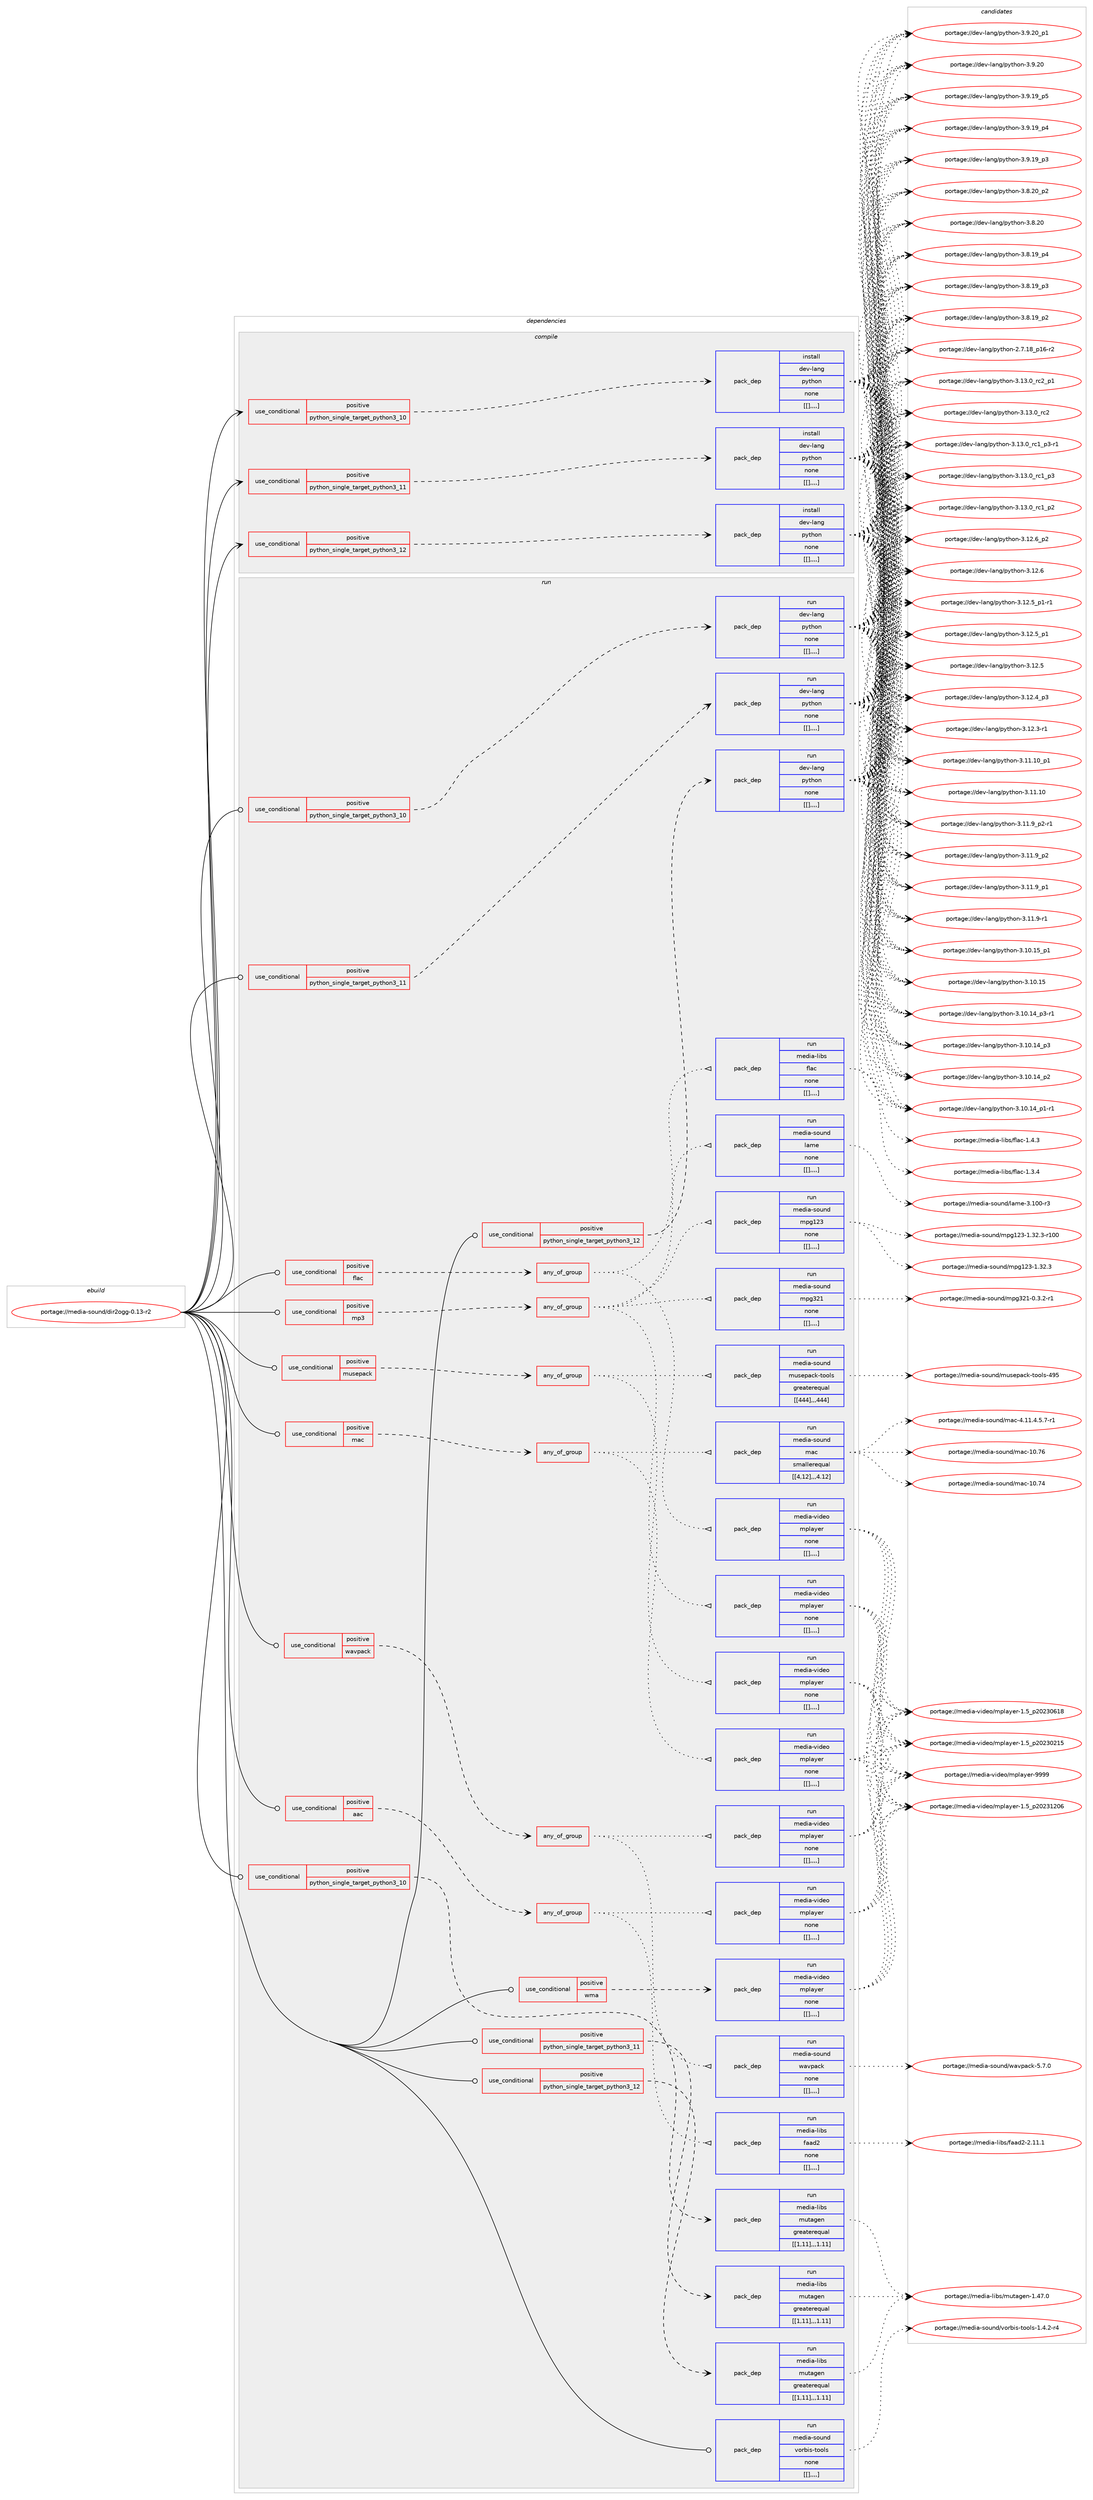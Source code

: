 digraph prolog {

# *************
# Graph options
# *************

newrank=true;
concentrate=true;
compound=true;
graph [rankdir=LR,fontname=Helvetica,fontsize=10,ranksep=1.5];#, ranksep=2.5, nodesep=0.2];
edge  [arrowhead=vee];
node  [fontname=Helvetica,fontsize=10];

# **********
# The ebuild
# **********

subgraph cluster_leftcol {
color=gray;
label=<<i>ebuild</i>>;
id [label="portage://media-sound/dir2ogg-0.13-r2", color=red, width=4, href="../media-sound/dir2ogg-0.13-r2.svg"];
}

# ****************
# The dependencies
# ****************

subgraph cluster_midcol {
color=gray;
label=<<i>dependencies</i>>;
subgraph cluster_compile {
fillcolor="#eeeeee";
style=filled;
label=<<i>compile</i>>;
subgraph cond83405 {
dependency325061 [label=<<TABLE BORDER="0" CELLBORDER="1" CELLSPACING="0" CELLPADDING="4"><TR><TD ROWSPAN="3" CELLPADDING="10">use_conditional</TD></TR><TR><TD>positive</TD></TR><TR><TD>python_single_target_python3_10</TD></TR></TABLE>>, shape=none, color=red];
subgraph pack239176 {
dependency325062 [label=<<TABLE BORDER="0" CELLBORDER="1" CELLSPACING="0" CELLPADDING="4" WIDTH="220"><TR><TD ROWSPAN="6" CELLPADDING="30">pack_dep</TD></TR><TR><TD WIDTH="110">install</TD></TR><TR><TD>dev-lang</TD></TR><TR><TD>python</TD></TR><TR><TD>none</TD></TR><TR><TD>[[],,,,]</TD></TR></TABLE>>, shape=none, color=blue];
}
dependency325061:e -> dependency325062:w [weight=20,style="dashed",arrowhead="vee"];
}
id:e -> dependency325061:w [weight=20,style="solid",arrowhead="vee"];
subgraph cond83406 {
dependency325063 [label=<<TABLE BORDER="0" CELLBORDER="1" CELLSPACING="0" CELLPADDING="4"><TR><TD ROWSPAN="3" CELLPADDING="10">use_conditional</TD></TR><TR><TD>positive</TD></TR><TR><TD>python_single_target_python3_11</TD></TR></TABLE>>, shape=none, color=red];
subgraph pack239177 {
dependency325064 [label=<<TABLE BORDER="0" CELLBORDER="1" CELLSPACING="0" CELLPADDING="4" WIDTH="220"><TR><TD ROWSPAN="6" CELLPADDING="30">pack_dep</TD></TR><TR><TD WIDTH="110">install</TD></TR><TR><TD>dev-lang</TD></TR><TR><TD>python</TD></TR><TR><TD>none</TD></TR><TR><TD>[[],,,,]</TD></TR></TABLE>>, shape=none, color=blue];
}
dependency325063:e -> dependency325064:w [weight=20,style="dashed",arrowhead="vee"];
}
id:e -> dependency325063:w [weight=20,style="solid",arrowhead="vee"];
subgraph cond83407 {
dependency325065 [label=<<TABLE BORDER="0" CELLBORDER="1" CELLSPACING="0" CELLPADDING="4"><TR><TD ROWSPAN="3" CELLPADDING="10">use_conditional</TD></TR><TR><TD>positive</TD></TR><TR><TD>python_single_target_python3_12</TD></TR></TABLE>>, shape=none, color=red];
subgraph pack239178 {
dependency325066 [label=<<TABLE BORDER="0" CELLBORDER="1" CELLSPACING="0" CELLPADDING="4" WIDTH="220"><TR><TD ROWSPAN="6" CELLPADDING="30">pack_dep</TD></TR><TR><TD WIDTH="110">install</TD></TR><TR><TD>dev-lang</TD></TR><TR><TD>python</TD></TR><TR><TD>none</TD></TR><TR><TD>[[],,,,]</TD></TR></TABLE>>, shape=none, color=blue];
}
dependency325065:e -> dependency325066:w [weight=20,style="dashed",arrowhead="vee"];
}
id:e -> dependency325065:w [weight=20,style="solid",arrowhead="vee"];
}
subgraph cluster_compileandrun {
fillcolor="#eeeeee";
style=filled;
label=<<i>compile and run</i>>;
}
subgraph cluster_run {
fillcolor="#eeeeee";
style=filled;
label=<<i>run</i>>;
subgraph cond83408 {
dependency325067 [label=<<TABLE BORDER="0" CELLBORDER="1" CELLSPACING="0" CELLPADDING="4"><TR><TD ROWSPAN="3" CELLPADDING="10">use_conditional</TD></TR><TR><TD>positive</TD></TR><TR><TD>aac</TD></TR></TABLE>>, shape=none, color=red];
subgraph any2308 {
dependency325068 [label=<<TABLE BORDER="0" CELLBORDER="1" CELLSPACING="0" CELLPADDING="4"><TR><TD CELLPADDING="10">any_of_group</TD></TR></TABLE>>, shape=none, color=red];subgraph pack239179 {
dependency325069 [label=<<TABLE BORDER="0" CELLBORDER="1" CELLSPACING="0" CELLPADDING="4" WIDTH="220"><TR><TD ROWSPAN="6" CELLPADDING="30">pack_dep</TD></TR><TR><TD WIDTH="110">run</TD></TR><TR><TD>media-libs</TD></TR><TR><TD>faad2</TD></TR><TR><TD>none</TD></TR><TR><TD>[[],,,,]</TD></TR></TABLE>>, shape=none, color=blue];
}
dependency325068:e -> dependency325069:w [weight=20,style="dotted",arrowhead="oinv"];
subgraph pack239180 {
dependency325070 [label=<<TABLE BORDER="0" CELLBORDER="1" CELLSPACING="0" CELLPADDING="4" WIDTH="220"><TR><TD ROWSPAN="6" CELLPADDING="30">pack_dep</TD></TR><TR><TD WIDTH="110">run</TD></TR><TR><TD>media-video</TD></TR><TR><TD>mplayer</TD></TR><TR><TD>none</TD></TR><TR><TD>[[],,,,]</TD></TR></TABLE>>, shape=none, color=blue];
}
dependency325068:e -> dependency325070:w [weight=20,style="dotted",arrowhead="oinv"];
}
dependency325067:e -> dependency325068:w [weight=20,style="dashed",arrowhead="vee"];
}
id:e -> dependency325067:w [weight=20,style="solid",arrowhead="odot"];
subgraph cond83409 {
dependency325071 [label=<<TABLE BORDER="0" CELLBORDER="1" CELLSPACING="0" CELLPADDING="4"><TR><TD ROWSPAN="3" CELLPADDING="10">use_conditional</TD></TR><TR><TD>positive</TD></TR><TR><TD>flac</TD></TR></TABLE>>, shape=none, color=red];
subgraph any2309 {
dependency325072 [label=<<TABLE BORDER="0" CELLBORDER="1" CELLSPACING="0" CELLPADDING="4"><TR><TD CELLPADDING="10">any_of_group</TD></TR></TABLE>>, shape=none, color=red];subgraph pack239181 {
dependency325073 [label=<<TABLE BORDER="0" CELLBORDER="1" CELLSPACING="0" CELLPADDING="4" WIDTH="220"><TR><TD ROWSPAN="6" CELLPADDING="30">pack_dep</TD></TR><TR><TD WIDTH="110">run</TD></TR><TR><TD>media-libs</TD></TR><TR><TD>flac</TD></TR><TR><TD>none</TD></TR><TR><TD>[[],,,,]</TD></TR></TABLE>>, shape=none, color=blue];
}
dependency325072:e -> dependency325073:w [weight=20,style="dotted",arrowhead="oinv"];
subgraph pack239182 {
dependency325074 [label=<<TABLE BORDER="0" CELLBORDER="1" CELLSPACING="0" CELLPADDING="4" WIDTH="220"><TR><TD ROWSPAN="6" CELLPADDING="30">pack_dep</TD></TR><TR><TD WIDTH="110">run</TD></TR><TR><TD>media-video</TD></TR><TR><TD>mplayer</TD></TR><TR><TD>none</TD></TR><TR><TD>[[],,,,]</TD></TR></TABLE>>, shape=none, color=blue];
}
dependency325072:e -> dependency325074:w [weight=20,style="dotted",arrowhead="oinv"];
}
dependency325071:e -> dependency325072:w [weight=20,style="dashed",arrowhead="vee"];
}
id:e -> dependency325071:w [weight=20,style="solid",arrowhead="odot"];
subgraph cond83410 {
dependency325075 [label=<<TABLE BORDER="0" CELLBORDER="1" CELLSPACING="0" CELLPADDING="4"><TR><TD ROWSPAN="3" CELLPADDING="10">use_conditional</TD></TR><TR><TD>positive</TD></TR><TR><TD>mac</TD></TR></TABLE>>, shape=none, color=red];
subgraph any2310 {
dependency325076 [label=<<TABLE BORDER="0" CELLBORDER="1" CELLSPACING="0" CELLPADDING="4"><TR><TD CELLPADDING="10">any_of_group</TD></TR></TABLE>>, shape=none, color=red];subgraph pack239183 {
dependency325077 [label=<<TABLE BORDER="0" CELLBORDER="1" CELLSPACING="0" CELLPADDING="4" WIDTH="220"><TR><TD ROWSPAN="6" CELLPADDING="30">pack_dep</TD></TR><TR><TD WIDTH="110">run</TD></TR><TR><TD>media-sound</TD></TR><TR><TD>mac</TD></TR><TR><TD>smallerequal</TD></TR><TR><TD>[[4,12],,,4.12]</TD></TR></TABLE>>, shape=none, color=blue];
}
dependency325076:e -> dependency325077:w [weight=20,style="dotted",arrowhead="oinv"];
subgraph pack239184 {
dependency325078 [label=<<TABLE BORDER="0" CELLBORDER="1" CELLSPACING="0" CELLPADDING="4" WIDTH="220"><TR><TD ROWSPAN="6" CELLPADDING="30">pack_dep</TD></TR><TR><TD WIDTH="110">run</TD></TR><TR><TD>media-video</TD></TR><TR><TD>mplayer</TD></TR><TR><TD>none</TD></TR><TR><TD>[[],,,,]</TD></TR></TABLE>>, shape=none, color=blue];
}
dependency325076:e -> dependency325078:w [weight=20,style="dotted",arrowhead="oinv"];
}
dependency325075:e -> dependency325076:w [weight=20,style="dashed",arrowhead="vee"];
}
id:e -> dependency325075:w [weight=20,style="solid",arrowhead="odot"];
subgraph cond83411 {
dependency325079 [label=<<TABLE BORDER="0" CELLBORDER="1" CELLSPACING="0" CELLPADDING="4"><TR><TD ROWSPAN="3" CELLPADDING="10">use_conditional</TD></TR><TR><TD>positive</TD></TR><TR><TD>mp3</TD></TR></TABLE>>, shape=none, color=red];
subgraph any2311 {
dependency325080 [label=<<TABLE BORDER="0" CELLBORDER="1" CELLSPACING="0" CELLPADDING="4"><TR><TD CELLPADDING="10">any_of_group</TD></TR></TABLE>>, shape=none, color=red];subgraph pack239185 {
dependency325081 [label=<<TABLE BORDER="0" CELLBORDER="1" CELLSPACING="0" CELLPADDING="4" WIDTH="220"><TR><TD ROWSPAN="6" CELLPADDING="30">pack_dep</TD></TR><TR><TD WIDTH="110">run</TD></TR><TR><TD>media-sound</TD></TR><TR><TD>mpg123</TD></TR><TR><TD>none</TD></TR><TR><TD>[[],,,,]</TD></TR></TABLE>>, shape=none, color=blue];
}
dependency325080:e -> dependency325081:w [weight=20,style="dotted",arrowhead="oinv"];
subgraph pack239186 {
dependency325082 [label=<<TABLE BORDER="0" CELLBORDER="1" CELLSPACING="0" CELLPADDING="4" WIDTH="220"><TR><TD ROWSPAN="6" CELLPADDING="30">pack_dep</TD></TR><TR><TD WIDTH="110">run</TD></TR><TR><TD>media-sound</TD></TR><TR><TD>lame</TD></TR><TR><TD>none</TD></TR><TR><TD>[[],,,,]</TD></TR></TABLE>>, shape=none, color=blue];
}
dependency325080:e -> dependency325082:w [weight=20,style="dotted",arrowhead="oinv"];
subgraph pack239187 {
dependency325083 [label=<<TABLE BORDER="0" CELLBORDER="1" CELLSPACING="0" CELLPADDING="4" WIDTH="220"><TR><TD ROWSPAN="6" CELLPADDING="30">pack_dep</TD></TR><TR><TD WIDTH="110">run</TD></TR><TR><TD>media-video</TD></TR><TR><TD>mplayer</TD></TR><TR><TD>none</TD></TR><TR><TD>[[],,,,]</TD></TR></TABLE>>, shape=none, color=blue];
}
dependency325080:e -> dependency325083:w [weight=20,style="dotted",arrowhead="oinv"];
subgraph pack239188 {
dependency325084 [label=<<TABLE BORDER="0" CELLBORDER="1" CELLSPACING="0" CELLPADDING="4" WIDTH="220"><TR><TD ROWSPAN="6" CELLPADDING="30">pack_dep</TD></TR><TR><TD WIDTH="110">run</TD></TR><TR><TD>media-sound</TD></TR><TR><TD>mpg321</TD></TR><TR><TD>none</TD></TR><TR><TD>[[],,,,]</TD></TR></TABLE>>, shape=none, color=blue];
}
dependency325080:e -> dependency325084:w [weight=20,style="dotted",arrowhead="oinv"];
}
dependency325079:e -> dependency325080:w [weight=20,style="dashed",arrowhead="vee"];
}
id:e -> dependency325079:w [weight=20,style="solid",arrowhead="odot"];
subgraph cond83412 {
dependency325085 [label=<<TABLE BORDER="0" CELLBORDER="1" CELLSPACING="0" CELLPADDING="4"><TR><TD ROWSPAN="3" CELLPADDING="10">use_conditional</TD></TR><TR><TD>positive</TD></TR><TR><TD>musepack</TD></TR></TABLE>>, shape=none, color=red];
subgraph any2312 {
dependency325086 [label=<<TABLE BORDER="0" CELLBORDER="1" CELLSPACING="0" CELLPADDING="4"><TR><TD CELLPADDING="10">any_of_group</TD></TR></TABLE>>, shape=none, color=red];subgraph pack239189 {
dependency325087 [label=<<TABLE BORDER="0" CELLBORDER="1" CELLSPACING="0" CELLPADDING="4" WIDTH="220"><TR><TD ROWSPAN="6" CELLPADDING="30">pack_dep</TD></TR><TR><TD WIDTH="110">run</TD></TR><TR><TD>media-sound</TD></TR><TR><TD>musepack-tools</TD></TR><TR><TD>greaterequal</TD></TR><TR><TD>[[444],,,444]</TD></TR></TABLE>>, shape=none, color=blue];
}
dependency325086:e -> dependency325087:w [weight=20,style="dotted",arrowhead="oinv"];
subgraph pack239190 {
dependency325088 [label=<<TABLE BORDER="0" CELLBORDER="1" CELLSPACING="0" CELLPADDING="4" WIDTH="220"><TR><TD ROWSPAN="6" CELLPADDING="30">pack_dep</TD></TR><TR><TD WIDTH="110">run</TD></TR><TR><TD>media-video</TD></TR><TR><TD>mplayer</TD></TR><TR><TD>none</TD></TR><TR><TD>[[],,,,]</TD></TR></TABLE>>, shape=none, color=blue];
}
dependency325086:e -> dependency325088:w [weight=20,style="dotted",arrowhead="oinv"];
}
dependency325085:e -> dependency325086:w [weight=20,style="dashed",arrowhead="vee"];
}
id:e -> dependency325085:w [weight=20,style="solid",arrowhead="odot"];
subgraph cond83413 {
dependency325089 [label=<<TABLE BORDER="0" CELLBORDER="1" CELLSPACING="0" CELLPADDING="4"><TR><TD ROWSPAN="3" CELLPADDING="10">use_conditional</TD></TR><TR><TD>positive</TD></TR><TR><TD>python_single_target_python3_10</TD></TR></TABLE>>, shape=none, color=red];
subgraph pack239191 {
dependency325090 [label=<<TABLE BORDER="0" CELLBORDER="1" CELLSPACING="0" CELLPADDING="4" WIDTH="220"><TR><TD ROWSPAN="6" CELLPADDING="30">pack_dep</TD></TR><TR><TD WIDTH="110">run</TD></TR><TR><TD>dev-lang</TD></TR><TR><TD>python</TD></TR><TR><TD>none</TD></TR><TR><TD>[[],,,,]</TD></TR></TABLE>>, shape=none, color=blue];
}
dependency325089:e -> dependency325090:w [weight=20,style="dashed",arrowhead="vee"];
}
id:e -> dependency325089:w [weight=20,style="solid",arrowhead="odot"];
subgraph cond83414 {
dependency325091 [label=<<TABLE BORDER="0" CELLBORDER="1" CELLSPACING="0" CELLPADDING="4"><TR><TD ROWSPAN="3" CELLPADDING="10">use_conditional</TD></TR><TR><TD>positive</TD></TR><TR><TD>python_single_target_python3_10</TD></TR></TABLE>>, shape=none, color=red];
subgraph pack239192 {
dependency325092 [label=<<TABLE BORDER="0" CELLBORDER="1" CELLSPACING="0" CELLPADDING="4" WIDTH="220"><TR><TD ROWSPAN="6" CELLPADDING="30">pack_dep</TD></TR><TR><TD WIDTH="110">run</TD></TR><TR><TD>media-libs</TD></TR><TR><TD>mutagen</TD></TR><TR><TD>greaterequal</TD></TR><TR><TD>[[1,11],,,1.11]</TD></TR></TABLE>>, shape=none, color=blue];
}
dependency325091:e -> dependency325092:w [weight=20,style="dashed",arrowhead="vee"];
}
id:e -> dependency325091:w [weight=20,style="solid",arrowhead="odot"];
subgraph cond83415 {
dependency325093 [label=<<TABLE BORDER="0" CELLBORDER="1" CELLSPACING="0" CELLPADDING="4"><TR><TD ROWSPAN="3" CELLPADDING="10">use_conditional</TD></TR><TR><TD>positive</TD></TR><TR><TD>python_single_target_python3_11</TD></TR></TABLE>>, shape=none, color=red];
subgraph pack239193 {
dependency325094 [label=<<TABLE BORDER="0" CELLBORDER="1" CELLSPACING="0" CELLPADDING="4" WIDTH="220"><TR><TD ROWSPAN="6" CELLPADDING="30">pack_dep</TD></TR><TR><TD WIDTH="110">run</TD></TR><TR><TD>dev-lang</TD></TR><TR><TD>python</TD></TR><TR><TD>none</TD></TR><TR><TD>[[],,,,]</TD></TR></TABLE>>, shape=none, color=blue];
}
dependency325093:e -> dependency325094:w [weight=20,style="dashed",arrowhead="vee"];
}
id:e -> dependency325093:w [weight=20,style="solid",arrowhead="odot"];
subgraph cond83416 {
dependency325095 [label=<<TABLE BORDER="0" CELLBORDER="1" CELLSPACING="0" CELLPADDING="4"><TR><TD ROWSPAN="3" CELLPADDING="10">use_conditional</TD></TR><TR><TD>positive</TD></TR><TR><TD>python_single_target_python3_11</TD></TR></TABLE>>, shape=none, color=red];
subgraph pack239194 {
dependency325096 [label=<<TABLE BORDER="0" CELLBORDER="1" CELLSPACING="0" CELLPADDING="4" WIDTH="220"><TR><TD ROWSPAN="6" CELLPADDING="30">pack_dep</TD></TR><TR><TD WIDTH="110">run</TD></TR><TR><TD>media-libs</TD></TR><TR><TD>mutagen</TD></TR><TR><TD>greaterequal</TD></TR><TR><TD>[[1,11],,,1.11]</TD></TR></TABLE>>, shape=none, color=blue];
}
dependency325095:e -> dependency325096:w [weight=20,style="dashed",arrowhead="vee"];
}
id:e -> dependency325095:w [weight=20,style="solid",arrowhead="odot"];
subgraph cond83417 {
dependency325097 [label=<<TABLE BORDER="0" CELLBORDER="1" CELLSPACING="0" CELLPADDING="4"><TR><TD ROWSPAN="3" CELLPADDING="10">use_conditional</TD></TR><TR><TD>positive</TD></TR><TR><TD>python_single_target_python3_12</TD></TR></TABLE>>, shape=none, color=red];
subgraph pack239195 {
dependency325098 [label=<<TABLE BORDER="0" CELLBORDER="1" CELLSPACING="0" CELLPADDING="4" WIDTH="220"><TR><TD ROWSPAN="6" CELLPADDING="30">pack_dep</TD></TR><TR><TD WIDTH="110">run</TD></TR><TR><TD>dev-lang</TD></TR><TR><TD>python</TD></TR><TR><TD>none</TD></TR><TR><TD>[[],,,,]</TD></TR></TABLE>>, shape=none, color=blue];
}
dependency325097:e -> dependency325098:w [weight=20,style="dashed",arrowhead="vee"];
}
id:e -> dependency325097:w [weight=20,style="solid",arrowhead="odot"];
subgraph cond83418 {
dependency325099 [label=<<TABLE BORDER="0" CELLBORDER="1" CELLSPACING="0" CELLPADDING="4"><TR><TD ROWSPAN="3" CELLPADDING="10">use_conditional</TD></TR><TR><TD>positive</TD></TR><TR><TD>python_single_target_python3_12</TD></TR></TABLE>>, shape=none, color=red];
subgraph pack239196 {
dependency325100 [label=<<TABLE BORDER="0" CELLBORDER="1" CELLSPACING="0" CELLPADDING="4" WIDTH="220"><TR><TD ROWSPAN="6" CELLPADDING="30">pack_dep</TD></TR><TR><TD WIDTH="110">run</TD></TR><TR><TD>media-libs</TD></TR><TR><TD>mutagen</TD></TR><TR><TD>greaterequal</TD></TR><TR><TD>[[1,11],,,1.11]</TD></TR></TABLE>>, shape=none, color=blue];
}
dependency325099:e -> dependency325100:w [weight=20,style="dashed",arrowhead="vee"];
}
id:e -> dependency325099:w [weight=20,style="solid",arrowhead="odot"];
subgraph cond83419 {
dependency325101 [label=<<TABLE BORDER="0" CELLBORDER="1" CELLSPACING="0" CELLPADDING="4"><TR><TD ROWSPAN="3" CELLPADDING="10">use_conditional</TD></TR><TR><TD>positive</TD></TR><TR><TD>wavpack</TD></TR></TABLE>>, shape=none, color=red];
subgraph any2313 {
dependency325102 [label=<<TABLE BORDER="0" CELLBORDER="1" CELLSPACING="0" CELLPADDING="4"><TR><TD CELLPADDING="10">any_of_group</TD></TR></TABLE>>, shape=none, color=red];subgraph pack239197 {
dependency325103 [label=<<TABLE BORDER="0" CELLBORDER="1" CELLSPACING="0" CELLPADDING="4" WIDTH="220"><TR><TD ROWSPAN="6" CELLPADDING="30">pack_dep</TD></TR><TR><TD WIDTH="110">run</TD></TR><TR><TD>media-sound</TD></TR><TR><TD>wavpack</TD></TR><TR><TD>none</TD></TR><TR><TD>[[],,,,]</TD></TR></TABLE>>, shape=none, color=blue];
}
dependency325102:e -> dependency325103:w [weight=20,style="dotted",arrowhead="oinv"];
subgraph pack239198 {
dependency325104 [label=<<TABLE BORDER="0" CELLBORDER="1" CELLSPACING="0" CELLPADDING="4" WIDTH="220"><TR><TD ROWSPAN="6" CELLPADDING="30">pack_dep</TD></TR><TR><TD WIDTH="110">run</TD></TR><TR><TD>media-video</TD></TR><TR><TD>mplayer</TD></TR><TR><TD>none</TD></TR><TR><TD>[[],,,,]</TD></TR></TABLE>>, shape=none, color=blue];
}
dependency325102:e -> dependency325104:w [weight=20,style="dotted",arrowhead="oinv"];
}
dependency325101:e -> dependency325102:w [weight=20,style="dashed",arrowhead="vee"];
}
id:e -> dependency325101:w [weight=20,style="solid",arrowhead="odot"];
subgraph cond83420 {
dependency325105 [label=<<TABLE BORDER="0" CELLBORDER="1" CELLSPACING="0" CELLPADDING="4"><TR><TD ROWSPAN="3" CELLPADDING="10">use_conditional</TD></TR><TR><TD>positive</TD></TR><TR><TD>wma</TD></TR></TABLE>>, shape=none, color=red];
subgraph pack239199 {
dependency325106 [label=<<TABLE BORDER="0" CELLBORDER="1" CELLSPACING="0" CELLPADDING="4" WIDTH="220"><TR><TD ROWSPAN="6" CELLPADDING="30">pack_dep</TD></TR><TR><TD WIDTH="110">run</TD></TR><TR><TD>media-video</TD></TR><TR><TD>mplayer</TD></TR><TR><TD>none</TD></TR><TR><TD>[[],,,,]</TD></TR></TABLE>>, shape=none, color=blue];
}
dependency325105:e -> dependency325106:w [weight=20,style="dashed",arrowhead="vee"];
}
id:e -> dependency325105:w [weight=20,style="solid",arrowhead="odot"];
subgraph pack239200 {
dependency325107 [label=<<TABLE BORDER="0" CELLBORDER="1" CELLSPACING="0" CELLPADDING="4" WIDTH="220"><TR><TD ROWSPAN="6" CELLPADDING="30">pack_dep</TD></TR><TR><TD WIDTH="110">run</TD></TR><TR><TD>media-sound</TD></TR><TR><TD>vorbis-tools</TD></TR><TR><TD>none</TD></TR><TR><TD>[[],,,,]</TD></TR></TABLE>>, shape=none, color=blue];
}
id:e -> dependency325107:w [weight=20,style="solid",arrowhead="odot"];
}
}

# **************
# The candidates
# **************

subgraph cluster_choices {
rank=same;
color=gray;
label=<<i>candidates</i>>;

subgraph choice239176 {
color=black;
nodesep=1;
choice100101118451089711010347112121116104111110455146495146489511499509511249 [label="portage://dev-lang/python-3.13.0_rc2_p1", color=red, width=4,href="../dev-lang/python-3.13.0_rc2_p1.svg"];
choice10010111845108971101034711212111610411111045514649514648951149950 [label="portage://dev-lang/python-3.13.0_rc2", color=red, width=4,href="../dev-lang/python-3.13.0_rc2.svg"];
choice1001011184510897110103471121211161041111104551464951464895114994995112514511449 [label="portage://dev-lang/python-3.13.0_rc1_p3-r1", color=red, width=4,href="../dev-lang/python-3.13.0_rc1_p3-r1.svg"];
choice100101118451089711010347112121116104111110455146495146489511499499511251 [label="portage://dev-lang/python-3.13.0_rc1_p3", color=red, width=4,href="../dev-lang/python-3.13.0_rc1_p3.svg"];
choice100101118451089711010347112121116104111110455146495146489511499499511250 [label="portage://dev-lang/python-3.13.0_rc1_p2", color=red, width=4,href="../dev-lang/python-3.13.0_rc1_p2.svg"];
choice100101118451089711010347112121116104111110455146495046549511250 [label="portage://dev-lang/python-3.12.6_p2", color=red, width=4,href="../dev-lang/python-3.12.6_p2.svg"];
choice10010111845108971101034711212111610411111045514649504654 [label="portage://dev-lang/python-3.12.6", color=red, width=4,href="../dev-lang/python-3.12.6.svg"];
choice1001011184510897110103471121211161041111104551464950465395112494511449 [label="portage://dev-lang/python-3.12.5_p1-r1", color=red, width=4,href="../dev-lang/python-3.12.5_p1-r1.svg"];
choice100101118451089711010347112121116104111110455146495046539511249 [label="portage://dev-lang/python-3.12.5_p1", color=red, width=4,href="../dev-lang/python-3.12.5_p1.svg"];
choice10010111845108971101034711212111610411111045514649504653 [label="portage://dev-lang/python-3.12.5", color=red, width=4,href="../dev-lang/python-3.12.5.svg"];
choice100101118451089711010347112121116104111110455146495046529511251 [label="portage://dev-lang/python-3.12.4_p3", color=red, width=4,href="../dev-lang/python-3.12.4_p3.svg"];
choice100101118451089711010347112121116104111110455146495046514511449 [label="portage://dev-lang/python-3.12.3-r1", color=red, width=4,href="../dev-lang/python-3.12.3-r1.svg"];
choice10010111845108971101034711212111610411111045514649494649489511249 [label="portage://dev-lang/python-3.11.10_p1", color=red, width=4,href="../dev-lang/python-3.11.10_p1.svg"];
choice1001011184510897110103471121211161041111104551464949464948 [label="portage://dev-lang/python-3.11.10", color=red, width=4,href="../dev-lang/python-3.11.10.svg"];
choice1001011184510897110103471121211161041111104551464949465795112504511449 [label="portage://dev-lang/python-3.11.9_p2-r1", color=red, width=4,href="../dev-lang/python-3.11.9_p2-r1.svg"];
choice100101118451089711010347112121116104111110455146494946579511250 [label="portage://dev-lang/python-3.11.9_p2", color=red, width=4,href="../dev-lang/python-3.11.9_p2.svg"];
choice100101118451089711010347112121116104111110455146494946579511249 [label="portage://dev-lang/python-3.11.9_p1", color=red, width=4,href="../dev-lang/python-3.11.9_p1.svg"];
choice100101118451089711010347112121116104111110455146494946574511449 [label="portage://dev-lang/python-3.11.9-r1", color=red, width=4,href="../dev-lang/python-3.11.9-r1.svg"];
choice10010111845108971101034711212111610411111045514649484649539511249 [label="portage://dev-lang/python-3.10.15_p1", color=red, width=4,href="../dev-lang/python-3.10.15_p1.svg"];
choice1001011184510897110103471121211161041111104551464948464953 [label="portage://dev-lang/python-3.10.15", color=red, width=4,href="../dev-lang/python-3.10.15.svg"];
choice100101118451089711010347112121116104111110455146494846495295112514511449 [label="portage://dev-lang/python-3.10.14_p3-r1", color=red, width=4,href="../dev-lang/python-3.10.14_p3-r1.svg"];
choice10010111845108971101034711212111610411111045514649484649529511251 [label="portage://dev-lang/python-3.10.14_p3", color=red, width=4,href="../dev-lang/python-3.10.14_p3.svg"];
choice10010111845108971101034711212111610411111045514649484649529511250 [label="portage://dev-lang/python-3.10.14_p2", color=red, width=4,href="../dev-lang/python-3.10.14_p2.svg"];
choice100101118451089711010347112121116104111110455146494846495295112494511449 [label="portage://dev-lang/python-3.10.14_p1-r1", color=red, width=4,href="../dev-lang/python-3.10.14_p1-r1.svg"];
choice100101118451089711010347112121116104111110455146574650489511249 [label="portage://dev-lang/python-3.9.20_p1", color=red, width=4,href="../dev-lang/python-3.9.20_p1.svg"];
choice10010111845108971101034711212111610411111045514657465048 [label="portage://dev-lang/python-3.9.20", color=red, width=4,href="../dev-lang/python-3.9.20.svg"];
choice100101118451089711010347112121116104111110455146574649579511253 [label="portage://dev-lang/python-3.9.19_p5", color=red, width=4,href="../dev-lang/python-3.9.19_p5.svg"];
choice100101118451089711010347112121116104111110455146574649579511252 [label="portage://dev-lang/python-3.9.19_p4", color=red, width=4,href="../dev-lang/python-3.9.19_p4.svg"];
choice100101118451089711010347112121116104111110455146574649579511251 [label="portage://dev-lang/python-3.9.19_p3", color=red, width=4,href="../dev-lang/python-3.9.19_p3.svg"];
choice100101118451089711010347112121116104111110455146564650489511250 [label="portage://dev-lang/python-3.8.20_p2", color=red, width=4,href="../dev-lang/python-3.8.20_p2.svg"];
choice10010111845108971101034711212111610411111045514656465048 [label="portage://dev-lang/python-3.8.20", color=red, width=4,href="../dev-lang/python-3.8.20.svg"];
choice100101118451089711010347112121116104111110455146564649579511252 [label="portage://dev-lang/python-3.8.19_p4", color=red, width=4,href="../dev-lang/python-3.8.19_p4.svg"];
choice100101118451089711010347112121116104111110455146564649579511251 [label="portage://dev-lang/python-3.8.19_p3", color=red, width=4,href="../dev-lang/python-3.8.19_p3.svg"];
choice100101118451089711010347112121116104111110455146564649579511250 [label="portage://dev-lang/python-3.8.19_p2", color=red, width=4,href="../dev-lang/python-3.8.19_p2.svg"];
choice100101118451089711010347112121116104111110455046554649569511249544511450 [label="portage://dev-lang/python-2.7.18_p16-r2", color=red, width=4,href="../dev-lang/python-2.7.18_p16-r2.svg"];
dependency325062:e -> choice100101118451089711010347112121116104111110455146495146489511499509511249:w [style=dotted,weight="100"];
dependency325062:e -> choice10010111845108971101034711212111610411111045514649514648951149950:w [style=dotted,weight="100"];
dependency325062:e -> choice1001011184510897110103471121211161041111104551464951464895114994995112514511449:w [style=dotted,weight="100"];
dependency325062:e -> choice100101118451089711010347112121116104111110455146495146489511499499511251:w [style=dotted,weight="100"];
dependency325062:e -> choice100101118451089711010347112121116104111110455146495146489511499499511250:w [style=dotted,weight="100"];
dependency325062:e -> choice100101118451089711010347112121116104111110455146495046549511250:w [style=dotted,weight="100"];
dependency325062:e -> choice10010111845108971101034711212111610411111045514649504654:w [style=dotted,weight="100"];
dependency325062:e -> choice1001011184510897110103471121211161041111104551464950465395112494511449:w [style=dotted,weight="100"];
dependency325062:e -> choice100101118451089711010347112121116104111110455146495046539511249:w [style=dotted,weight="100"];
dependency325062:e -> choice10010111845108971101034711212111610411111045514649504653:w [style=dotted,weight="100"];
dependency325062:e -> choice100101118451089711010347112121116104111110455146495046529511251:w [style=dotted,weight="100"];
dependency325062:e -> choice100101118451089711010347112121116104111110455146495046514511449:w [style=dotted,weight="100"];
dependency325062:e -> choice10010111845108971101034711212111610411111045514649494649489511249:w [style=dotted,weight="100"];
dependency325062:e -> choice1001011184510897110103471121211161041111104551464949464948:w [style=dotted,weight="100"];
dependency325062:e -> choice1001011184510897110103471121211161041111104551464949465795112504511449:w [style=dotted,weight="100"];
dependency325062:e -> choice100101118451089711010347112121116104111110455146494946579511250:w [style=dotted,weight="100"];
dependency325062:e -> choice100101118451089711010347112121116104111110455146494946579511249:w [style=dotted,weight="100"];
dependency325062:e -> choice100101118451089711010347112121116104111110455146494946574511449:w [style=dotted,weight="100"];
dependency325062:e -> choice10010111845108971101034711212111610411111045514649484649539511249:w [style=dotted,weight="100"];
dependency325062:e -> choice1001011184510897110103471121211161041111104551464948464953:w [style=dotted,weight="100"];
dependency325062:e -> choice100101118451089711010347112121116104111110455146494846495295112514511449:w [style=dotted,weight="100"];
dependency325062:e -> choice10010111845108971101034711212111610411111045514649484649529511251:w [style=dotted,weight="100"];
dependency325062:e -> choice10010111845108971101034711212111610411111045514649484649529511250:w [style=dotted,weight="100"];
dependency325062:e -> choice100101118451089711010347112121116104111110455146494846495295112494511449:w [style=dotted,weight="100"];
dependency325062:e -> choice100101118451089711010347112121116104111110455146574650489511249:w [style=dotted,weight="100"];
dependency325062:e -> choice10010111845108971101034711212111610411111045514657465048:w [style=dotted,weight="100"];
dependency325062:e -> choice100101118451089711010347112121116104111110455146574649579511253:w [style=dotted,weight="100"];
dependency325062:e -> choice100101118451089711010347112121116104111110455146574649579511252:w [style=dotted,weight="100"];
dependency325062:e -> choice100101118451089711010347112121116104111110455146574649579511251:w [style=dotted,weight="100"];
dependency325062:e -> choice100101118451089711010347112121116104111110455146564650489511250:w [style=dotted,weight="100"];
dependency325062:e -> choice10010111845108971101034711212111610411111045514656465048:w [style=dotted,weight="100"];
dependency325062:e -> choice100101118451089711010347112121116104111110455146564649579511252:w [style=dotted,weight="100"];
dependency325062:e -> choice100101118451089711010347112121116104111110455146564649579511251:w [style=dotted,weight="100"];
dependency325062:e -> choice100101118451089711010347112121116104111110455146564649579511250:w [style=dotted,weight="100"];
dependency325062:e -> choice100101118451089711010347112121116104111110455046554649569511249544511450:w [style=dotted,weight="100"];
}
subgraph choice239177 {
color=black;
nodesep=1;
choice100101118451089711010347112121116104111110455146495146489511499509511249 [label="portage://dev-lang/python-3.13.0_rc2_p1", color=red, width=4,href="../dev-lang/python-3.13.0_rc2_p1.svg"];
choice10010111845108971101034711212111610411111045514649514648951149950 [label="portage://dev-lang/python-3.13.0_rc2", color=red, width=4,href="../dev-lang/python-3.13.0_rc2.svg"];
choice1001011184510897110103471121211161041111104551464951464895114994995112514511449 [label="portage://dev-lang/python-3.13.0_rc1_p3-r1", color=red, width=4,href="../dev-lang/python-3.13.0_rc1_p3-r1.svg"];
choice100101118451089711010347112121116104111110455146495146489511499499511251 [label="portage://dev-lang/python-3.13.0_rc1_p3", color=red, width=4,href="../dev-lang/python-3.13.0_rc1_p3.svg"];
choice100101118451089711010347112121116104111110455146495146489511499499511250 [label="portage://dev-lang/python-3.13.0_rc1_p2", color=red, width=4,href="../dev-lang/python-3.13.0_rc1_p2.svg"];
choice100101118451089711010347112121116104111110455146495046549511250 [label="portage://dev-lang/python-3.12.6_p2", color=red, width=4,href="../dev-lang/python-3.12.6_p2.svg"];
choice10010111845108971101034711212111610411111045514649504654 [label="portage://dev-lang/python-3.12.6", color=red, width=4,href="../dev-lang/python-3.12.6.svg"];
choice1001011184510897110103471121211161041111104551464950465395112494511449 [label="portage://dev-lang/python-3.12.5_p1-r1", color=red, width=4,href="../dev-lang/python-3.12.5_p1-r1.svg"];
choice100101118451089711010347112121116104111110455146495046539511249 [label="portage://dev-lang/python-3.12.5_p1", color=red, width=4,href="../dev-lang/python-3.12.5_p1.svg"];
choice10010111845108971101034711212111610411111045514649504653 [label="portage://dev-lang/python-3.12.5", color=red, width=4,href="../dev-lang/python-3.12.5.svg"];
choice100101118451089711010347112121116104111110455146495046529511251 [label="portage://dev-lang/python-3.12.4_p3", color=red, width=4,href="../dev-lang/python-3.12.4_p3.svg"];
choice100101118451089711010347112121116104111110455146495046514511449 [label="portage://dev-lang/python-3.12.3-r1", color=red, width=4,href="../dev-lang/python-3.12.3-r1.svg"];
choice10010111845108971101034711212111610411111045514649494649489511249 [label="portage://dev-lang/python-3.11.10_p1", color=red, width=4,href="../dev-lang/python-3.11.10_p1.svg"];
choice1001011184510897110103471121211161041111104551464949464948 [label="portage://dev-lang/python-3.11.10", color=red, width=4,href="../dev-lang/python-3.11.10.svg"];
choice1001011184510897110103471121211161041111104551464949465795112504511449 [label="portage://dev-lang/python-3.11.9_p2-r1", color=red, width=4,href="../dev-lang/python-3.11.9_p2-r1.svg"];
choice100101118451089711010347112121116104111110455146494946579511250 [label="portage://dev-lang/python-3.11.9_p2", color=red, width=4,href="../dev-lang/python-3.11.9_p2.svg"];
choice100101118451089711010347112121116104111110455146494946579511249 [label="portage://dev-lang/python-3.11.9_p1", color=red, width=4,href="../dev-lang/python-3.11.9_p1.svg"];
choice100101118451089711010347112121116104111110455146494946574511449 [label="portage://dev-lang/python-3.11.9-r1", color=red, width=4,href="../dev-lang/python-3.11.9-r1.svg"];
choice10010111845108971101034711212111610411111045514649484649539511249 [label="portage://dev-lang/python-3.10.15_p1", color=red, width=4,href="../dev-lang/python-3.10.15_p1.svg"];
choice1001011184510897110103471121211161041111104551464948464953 [label="portage://dev-lang/python-3.10.15", color=red, width=4,href="../dev-lang/python-3.10.15.svg"];
choice100101118451089711010347112121116104111110455146494846495295112514511449 [label="portage://dev-lang/python-3.10.14_p3-r1", color=red, width=4,href="../dev-lang/python-3.10.14_p3-r1.svg"];
choice10010111845108971101034711212111610411111045514649484649529511251 [label="portage://dev-lang/python-3.10.14_p3", color=red, width=4,href="../dev-lang/python-3.10.14_p3.svg"];
choice10010111845108971101034711212111610411111045514649484649529511250 [label="portage://dev-lang/python-3.10.14_p2", color=red, width=4,href="../dev-lang/python-3.10.14_p2.svg"];
choice100101118451089711010347112121116104111110455146494846495295112494511449 [label="portage://dev-lang/python-3.10.14_p1-r1", color=red, width=4,href="../dev-lang/python-3.10.14_p1-r1.svg"];
choice100101118451089711010347112121116104111110455146574650489511249 [label="portage://dev-lang/python-3.9.20_p1", color=red, width=4,href="../dev-lang/python-3.9.20_p1.svg"];
choice10010111845108971101034711212111610411111045514657465048 [label="portage://dev-lang/python-3.9.20", color=red, width=4,href="../dev-lang/python-3.9.20.svg"];
choice100101118451089711010347112121116104111110455146574649579511253 [label="portage://dev-lang/python-3.9.19_p5", color=red, width=4,href="../dev-lang/python-3.9.19_p5.svg"];
choice100101118451089711010347112121116104111110455146574649579511252 [label="portage://dev-lang/python-3.9.19_p4", color=red, width=4,href="../dev-lang/python-3.9.19_p4.svg"];
choice100101118451089711010347112121116104111110455146574649579511251 [label="portage://dev-lang/python-3.9.19_p3", color=red, width=4,href="../dev-lang/python-3.9.19_p3.svg"];
choice100101118451089711010347112121116104111110455146564650489511250 [label="portage://dev-lang/python-3.8.20_p2", color=red, width=4,href="../dev-lang/python-3.8.20_p2.svg"];
choice10010111845108971101034711212111610411111045514656465048 [label="portage://dev-lang/python-3.8.20", color=red, width=4,href="../dev-lang/python-3.8.20.svg"];
choice100101118451089711010347112121116104111110455146564649579511252 [label="portage://dev-lang/python-3.8.19_p4", color=red, width=4,href="../dev-lang/python-3.8.19_p4.svg"];
choice100101118451089711010347112121116104111110455146564649579511251 [label="portage://dev-lang/python-3.8.19_p3", color=red, width=4,href="../dev-lang/python-3.8.19_p3.svg"];
choice100101118451089711010347112121116104111110455146564649579511250 [label="portage://dev-lang/python-3.8.19_p2", color=red, width=4,href="../dev-lang/python-3.8.19_p2.svg"];
choice100101118451089711010347112121116104111110455046554649569511249544511450 [label="portage://dev-lang/python-2.7.18_p16-r2", color=red, width=4,href="../dev-lang/python-2.7.18_p16-r2.svg"];
dependency325064:e -> choice100101118451089711010347112121116104111110455146495146489511499509511249:w [style=dotted,weight="100"];
dependency325064:e -> choice10010111845108971101034711212111610411111045514649514648951149950:w [style=dotted,weight="100"];
dependency325064:e -> choice1001011184510897110103471121211161041111104551464951464895114994995112514511449:w [style=dotted,weight="100"];
dependency325064:e -> choice100101118451089711010347112121116104111110455146495146489511499499511251:w [style=dotted,weight="100"];
dependency325064:e -> choice100101118451089711010347112121116104111110455146495146489511499499511250:w [style=dotted,weight="100"];
dependency325064:e -> choice100101118451089711010347112121116104111110455146495046549511250:w [style=dotted,weight="100"];
dependency325064:e -> choice10010111845108971101034711212111610411111045514649504654:w [style=dotted,weight="100"];
dependency325064:e -> choice1001011184510897110103471121211161041111104551464950465395112494511449:w [style=dotted,weight="100"];
dependency325064:e -> choice100101118451089711010347112121116104111110455146495046539511249:w [style=dotted,weight="100"];
dependency325064:e -> choice10010111845108971101034711212111610411111045514649504653:w [style=dotted,weight="100"];
dependency325064:e -> choice100101118451089711010347112121116104111110455146495046529511251:w [style=dotted,weight="100"];
dependency325064:e -> choice100101118451089711010347112121116104111110455146495046514511449:w [style=dotted,weight="100"];
dependency325064:e -> choice10010111845108971101034711212111610411111045514649494649489511249:w [style=dotted,weight="100"];
dependency325064:e -> choice1001011184510897110103471121211161041111104551464949464948:w [style=dotted,weight="100"];
dependency325064:e -> choice1001011184510897110103471121211161041111104551464949465795112504511449:w [style=dotted,weight="100"];
dependency325064:e -> choice100101118451089711010347112121116104111110455146494946579511250:w [style=dotted,weight="100"];
dependency325064:e -> choice100101118451089711010347112121116104111110455146494946579511249:w [style=dotted,weight="100"];
dependency325064:e -> choice100101118451089711010347112121116104111110455146494946574511449:w [style=dotted,weight="100"];
dependency325064:e -> choice10010111845108971101034711212111610411111045514649484649539511249:w [style=dotted,weight="100"];
dependency325064:e -> choice1001011184510897110103471121211161041111104551464948464953:w [style=dotted,weight="100"];
dependency325064:e -> choice100101118451089711010347112121116104111110455146494846495295112514511449:w [style=dotted,weight="100"];
dependency325064:e -> choice10010111845108971101034711212111610411111045514649484649529511251:w [style=dotted,weight="100"];
dependency325064:e -> choice10010111845108971101034711212111610411111045514649484649529511250:w [style=dotted,weight="100"];
dependency325064:e -> choice100101118451089711010347112121116104111110455146494846495295112494511449:w [style=dotted,weight="100"];
dependency325064:e -> choice100101118451089711010347112121116104111110455146574650489511249:w [style=dotted,weight="100"];
dependency325064:e -> choice10010111845108971101034711212111610411111045514657465048:w [style=dotted,weight="100"];
dependency325064:e -> choice100101118451089711010347112121116104111110455146574649579511253:w [style=dotted,weight="100"];
dependency325064:e -> choice100101118451089711010347112121116104111110455146574649579511252:w [style=dotted,weight="100"];
dependency325064:e -> choice100101118451089711010347112121116104111110455146574649579511251:w [style=dotted,weight="100"];
dependency325064:e -> choice100101118451089711010347112121116104111110455146564650489511250:w [style=dotted,weight="100"];
dependency325064:e -> choice10010111845108971101034711212111610411111045514656465048:w [style=dotted,weight="100"];
dependency325064:e -> choice100101118451089711010347112121116104111110455146564649579511252:w [style=dotted,weight="100"];
dependency325064:e -> choice100101118451089711010347112121116104111110455146564649579511251:w [style=dotted,weight="100"];
dependency325064:e -> choice100101118451089711010347112121116104111110455146564649579511250:w [style=dotted,weight="100"];
dependency325064:e -> choice100101118451089711010347112121116104111110455046554649569511249544511450:w [style=dotted,weight="100"];
}
subgraph choice239178 {
color=black;
nodesep=1;
choice100101118451089711010347112121116104111110455146495146489511499509511249 [label="portage://dev-lang/python-3.13.0_rc2_p1", color=red, width=4,href="../dev-lang/python-3.13.0_rc2_p1.svg"];
choice10010111845108971101034711212111610411111045514649514648951149950 [label="portage://dev-lang/python-3.13.0_rc2", color=red, width=4,href="../dev-lang/python-3.13.0_rc2.svg"];
choice1001011184510897110103471121211161041111104551464951464895114994995112514511449 [label="portage://dev-lang/python-3.13.0_rc1_p3-r1", color=red, width=4,href="../dev-lang/python-3.13.0_rc1_p3-r1.svg"];
choice100101118451089711010347112121116104111110455146495146489511499499511251 [label="portage://dev-lang/python-3.13.0_rc1_p3", color=red, width=4,href="../dev-lang/python-3.13.0_rc1_p3.svg"];
choice100101118451089711010347112121116104111110455146495146489511499499511250 [label="portage://dev-lang/python-3.13.0_rc1_p2", color=red, width=4,href="../dev-lang/python-3.13.0_rc1_p2.svg"];
choice100101118451089711010347112121116104111110455146495046549511250 [label="portage://dev-lang/python-3.12.6_p2", color=red, width=4,href="../dev-lang/python-3.12.6_p2.svg"];
choice10010111845108971101034711212111610411111045514649504654 [label="portage://dev-lang/python-3.12.6", color=red, width=4,href="../dev-lang/python-3.12.6.svg"];
choice1001011184510897110103471121211161041111104551464950465395112494511449 [label="portage://dev-lang/python-3.12.5_p1-r1", color=red, width=4,href="../dev-lang/python-3.12.5_p1-r1.svg"];
choice100101118451089711010347112121116104111110455146495046539511249 [label="portage://dev-lang/python-3.12.5_p1", color=red, width=4,href="../dev-lang/python-3.12.5_p1.svg"];
choice10010111845108971101034711212111610411111045514649504653 [label="portage://dev-lang/python-3.12.5", color=red, width=4,href="../dev-lang/python-3.12.5.svg"];
choice100101118451089711010347112121116104111110455146495046529511251 [label="portage://dev-lang/python-3.12.4_p3", color=red, width=4,href="../dev-lang/python-3.12.4_p3.svg"];
choice100101118451089711010347112121116104111110455146495046514511449 [label="portage://dev-lang/python-3.12.3-r1", color=red, width=4,href="../dev-lang/python-3.12.3-r1.svg"];
choice10010111845108971101034711212111610411111045514649494649489511249 [label="portage://dev-lang/python-3.11.10_p1", color=red, width=4,href="../dev-lang/python-3.11.10_p1.svg"];
choice1001011184510897110103471121211161041111104551464949464948 [label="portage://dev-lang/python-3.11.10", color=red, width=4,href="../dev-lang/python-3.11.10.svg"];
choice1001011184510897110103471121211161041111104551464949465795112504511449 [label="portage://dev-lang/python-3.11.9_p2-r1", color=red, width=4,href="../dev-lang/python-3.11.9_p2-r1.svg"];
choice100101118451089711010347112121116104111110455146494946579511250 [label="portage://dev-lang/python-3.11.9_p2", color=red, width=4,href="../dev-lang/python-3.11.9_p2.svg"];
choice100101118451089711010347112121116104111110455146494946579511249 [label="portage://dev-lang/python-3.11.9_p1", color=red, width=4,href="../dev-lang/python-3.11.9_p1.svg"];
choice100101118451089711010347112121116104111110455146494946574511449 [label="portage://dev-lang/python-3.11.9-r1", color=red, width=4,href="../dev-lang/python-3.11.9-r1.svg"];
choice10010111845108971101034711212111610411111045514649484649539511249 [label="portage://dev-lang/python-3.10.15_p1", color=red, width=4,href="../dev-lang/python-3.10.15_p1.svg"];
choice1001011184510897110103471121211161041111104551464948464953 [label="portage://dev-lang/python-3.10.15", color=red, width=4,href="../dev-lang/python-3.10.15.svg"];
choice100101118451089711010347112121116104111110455146494846495295112514511449 [label="portage://dev-lang/python-3.10.14_p3-r1", color=red, width=4,href="../dev-lang/python-3.10.14_p3-r1.svg"];
choice10010111845108971101034711212111610411111045514649484649529511251 [label="portage://dev-lang/python-3.10.14_p3", color=red, width=4,href="../dev-lang/python-3.10.14_p3.svg"];
choice10010111845108971101034711212111610411111045514649484649529511250 [label="portage://dev-lang/python-3.10.14_p2", color=red, width=4,href="../dev-lang/python-3.10.14_p2.svg"];
choice100101118451089711010347112121116104111110455146494846495295112494511449 [label="portage://dev-lang/python-3.10.14_p1-r1", color=red, width=4,href="../dev-lang/python-3.10.14_p1-r1.svg"];
choice100101118451089711010347112121116104111110455146574650489511249 [label="portage://dev-lang/python-3.9.20_p1", color=red, width=4,href="../dev-lang/python-3.9.20_p1.svg"];
choice10010111845108971101034711212111610411111045514657465048 [label="portage://dev-lang/python-3.9.20", color=red, width=4,href="../dev-lang/python-3.9.20.svg"];
choice100101118451089711010347112121116104111110455146574649579511253 [label="portage://dev-lang/python-3.9.19_p5", color=red, width=4,href="../dev-lang/python-3.9.19_p5.svg"];
choice100101118451089711010347112121116104111110455146574649579511252 [label="portage://dev-lang/python-3.9.19_p4", color=red, width=4,href="../dev-lang/python-3.9.19_p4.svg"];
choice100101118451089711010347112121116104111110455146574649579511251 [label="portage://dev-lang/python-3.9.19_p3", color=red, width=4,href="../dev-lang/python-3.9.19_p3.svg"];
choice100101118451089711010347112121116104111110455146564650489511250 [label="portage://dev-lang/python-3.8.20_p2", color=red, width=4,href="../dev-lang/python-3.8.20_p2.svg"];
choice10010111845108971101034711212111610411111045514656465048 [label="portage://dev-lang/python-3.8.20", color=red, width=4,href="../dev-lang/python-3.8.20.svg"];
choice100101118451089711010347112121116104111110455146564649579511252 [label="portage://dev-lang/python-3.8.19_p4", color=red, width=4,href="../dev-lang/python-3.8.19_p4.svg"];
choice100101118451089711010347112121116104111110455146564649579511251 [label="portage://dev-lang/python-3.8.19_p3", color=red, width=4,href="../dev-lang/python-3.8.19_p3.svg"];
choice100101118451089711010347112121116104111110455146564649579511250 [label="portage://dev-lang/python-3.8.19_p2", color=red, width=4,href="../dev-lang/python-3.8.19_p2.svg"];
choice100101118451089711010347112121116104111110455046554649569511249544511450 [label="portage://dev-lang/python-2.7.18_p16-r2", color=red, width=4,href="../dev-lang/python-2.7.18_p16-r2.svg"];
dependency325066:e -> choice100101118451089711010347112121116104111110455146495146489511499509511249:w [style=dotted,weight="100"];
dependency325066:e -> choice10010111845108971101034711212111610411111045514649514648951149950:w [style=dotted,weight="100"];
dependency325066:e -> choice1001011184510897110103471121211161041111104551464951464895114994995112514511449:w [style=dotted,weight="100"];
dependency325066:e -> choice100101118451089711010347112121116104111110455146495146489511499499511251:w [style=dotted,weight="100"];
dependency325066:e -> choice100101118451089711010347112121116104111110455146495146489511499499511250:w [style=dotted,weight="100"];
dependency325066:e -> choice100101118451089711010347112121116104111110455146495046549511250:w [style=dotted,weight="100"];
dependency325066:e -> choice10010111845108971101034711212111610411111045514649504654:w [style=dotted,weight="100"];
dependency325066:e -> choice1001011184510897110103471121211161041111104551464950465395112494511449:w [style=dotted,weight="100"];
dependency325066:e -> choice100101118451089711010347112121116104111110455146495046539511249:w [style=dotted,weight="100"];
dependency325066:e -> choice10010111845108971101034711212111610411111045514649504653:w [style=dotted,weight="100"];
dependency325066:e -> choice100101118451089711010347112121116104111110455146495046529511251:w [style=dotted,weight="100"];
dependency325066:e -> choice100101118451089711010347112121116104111110455146495046514511449:w [style=dotted,weight="100"];
dependency325066:e -> choice10010111845108971101034711212111610411111045514649494649489511249:w [style=dotted,weight="100"];
dependency325066:e -> choice1001011184510897110103471121211161041111104551464949464948:w [style=dotted,weight="100"];
dependency325066:e -> choice1001011184510897110103471121211161041111104551464949465795112504511449:w [style=dotted,weight="100"];
dependency325066:e -> choice100101118451089711010347112121116104111110455146494946579511250:w [style=dotted,weight="100"];
dependency325066:e -> choice100101118451089711010347112121116104111110455146494946579511249:w [style=dotted,weight="100"];
dependency325066:e -> choice100101118451089711010347112121116104111110455146494946574511449:w [style=dotted,weight="100"];
dependency325066:e -> choice10010111845108971101034711212111610411111045514649484649539511249:w [style=dotted,weight="100"];
dependency325066:e -> choice1001011184510897110103471121211161041111104551464948464953:w [style=dotted,weight="100"];
dependency325066:e -> choice100101118451089711010347112121116104111110455146494846495295112514511449:w [style=dotted,weight="100"];
dependency325066:e -> choice10010111845108971101034711212111610411111045514649484649529511251:w [style=dotted,weight="100"];
dependency325066:e -> choice10010111845108971101034711212111610411111045514649484649529511250:w [style=dotted,weight="100"];
dependency325066:e -> choice100101118451089711010347112121116104111110455146494846495295112494511449:w [style=dotted,weight="100"];
dependency325066:e -> choice100101118451089711010347112121116104111110455146574650489511249:w [style=dotted,weight="100"];
dependency325066:e -> choice10010111845108971101034711212111610411111045514657465048:w [style=dotted,weight="100"];
dependency325066:e -> choice100101118451089711010347112121116104111110455146574649579511253:w [style=dotted,weight="100"];
dependency325066:e -> choice100101118451089711010347112121116104111110455146574649579511252:w [style=dotted,weight="100"];
dependency325066:e -> choice100101118451089711010347112121116104111110455146574649579511251:w [style=dotted,weight="100"];
dependency325066:e -> choice100101118451089711010347112121116104111110455146564650489511250:w [style=dotted,weight="100"];
dependency325066:e -> choice10010111845108971101034711212111610411111045514656465048:w [style=dotted,weight="100"];
dependency325066:e -> choice100101118451089711010347112121116104111110455146564649579511252:w [style=dotted,weight="100"];
dependency325066:e -> choice100101118451089711010347112121116104111110455146564649579511251:w [style=dotted,weight="100"];
dependency325066:e -> choice100101118451089711010347112121116104111110455146564649579511250:w [style=dotted,weight="100"];
dependency325066:e -> choice100101118451089711010347112121116104111110455046554649569511249544511450:w [style=dotted,weight="100"];
}
subgraph choice239179 {
color=black;
nodesep=1;
choice1091011001059745108105981154710297971005045504649494649 [label="portage://media-libs/faad2-2.11.1", color=red, width=4,href="../media-libs/faad2-2.11.1.svg"];
dependency325069:e -> choice1091011001059745108105981154710297971005045504649494649:w [style=dotted,weight="100"];
}
subgraph choice239180 {
color=black;
nodesep=1;
choice109101100105974511810510010111147109112108971211011144557575757 [label="portage://media-video/mplayer-9999", color=red, width=4,href="../media-video/mplayer-9999.svg"];
choice1091011001059745118105100101111471091121089712110111445494653951125048505149504854 [label="portage://media-video/mplayer-1.5_p20231206", color=red, width=4,href="../media-video/mplayer-1.5_p20231206.svg"];
choice1091011001059745118105100101111471091121089712110111445494653951125048505148544956 [label="portage://media-video/mplayer-1.5_p20230618", color=red, width=4,href="../media-video/mplayer-1.5_p20230618.svg"];
choice1091011001059745118105100101111471091121089712110111445494653951125048505148504953 [label="portage://media-video/mplayer-1.5_p20230215", color=red, width=4,href="../media-video/mplayer-1.5_p20230215.svg"];
dependency325070:e -> choice109101100105974511810510010111147109112108971211011144557575757:w [style=dotted,weight="100"];
dependency325070:e -> choice1091011001059745118105100101111471091121089712110111445494653951125048505149504854:w [style=dotted,weight="100"];
dependency325070:e -> choice1091011001059745118105100101111471091121089712110111445494653951125048505148544956:w [style=dotted,weight="100"];
dependency325070:e -> choice1091011001059745118105100101111471091121089712110111445494653951125048505148504953:w [style=dotted,weight="100"];
}
subgraph choice239181 {
color=black;
nodesep=1;
choice109101100105974510810598115471021089799454946524651 [label="portage://media-libs/flac-1.4.3", color=red, width=4,href="../media-libs/flac-1.4.3.svg"];
choice109101100105974510810598115471021089799454946514652 [label="portage://media-libs/flac-1.3.4", color=red, width=4,href="../media-libs/flac-1.3.4.svg"];
dependency325073:e -> choice109101100105974510810598115471021089799454946524651:w [style=dotted,weight="100"];
dependency325073:e -> choice109101100105974510810598115471021089799454946514652:w [style=dotted,weight="100"];
}
subgraph choice239182 {
color=black;
nodesep=1;
choice109101100105974511810510010111147109112108971211011144557575757 [label="portage://media-video/mplayer-9999", color=red, width=4,href="../media-video/mplayer-9999.svg"];
choice1091011001059745118105100101111471091121089712110111445494653951125048505149504854 [label="portage://media-video/mplayer-1.5_p20231206", color=red, width=4,href="../media-video/mplayer-1.5_p20231206.svg"];
choice1091011001059745118105100101111471091121089712110111445494653951125048505148544956 [label="portage://media-video/mplayer-1.5_p20230618", color=red, width=4,href="../media-video/mplayer-1.5_p20230618.svg"];
choice1091011001059745118105100101111471091121089712110111445494653951125048505148504953 [label="portage://media-video/mplayer-1.5_p20230215", color=red, width=4,href="../media-video/mplayer-1.5_p20230215.svg"];
dependency325074:e -> choice109101100105974511810510010111147109112108971211011144557575757:w [style=dotted,weight="100"];
dependency325074:e -> choice1091011001059745118105100101111471091121089712110111445494653951125048505149504854:w [style=dotted,weight="100"];
dependency325074:e -> choice1091011001059745118105100101111471091121089712110111445494653951125048505148544956:w [style=dotted,weight="100"];
dependency325074:e -> choice1091011001059745118105100101111471091121089712110111445494653951125048505148504953:w [style=dotted,weight="100"];
}
subgraph choice239183 {
color=black;
nodesep=1;
choice1091011001059745115111117110100471099799454948465554 [label="portage://media-sound/mac-10.76", color=red, width=4,href="../media-sound/mac-10.76.svg"];
choice1091011001059745115111117110100471099799454948465552 [label="portage://media-sound/mac-10.74", color=red, width=4,href="../media-sound/mac-10.74.svg"];
choice109101100105974511511111711010047109979945524649494652465346554511449 [label="portage://media-sound/mac-4.11.4.5.7-r1", color=red, width=4,href="../media-sound/mac-4.11.4.5.7-r1.svg"];
dependency325077:e -> choice1091011001059745115111117110100471099799454948465554:w [style=dotted,weight="100"];
dependency325077:e -> choice1091011001059745115111117110100471099799454948465552:w [style=dotted,weight="100"];
dependency325077:e -> choice109101100105974511511111711010047109979945524649494652465346554511449:w [style=dotted,weight="100"];
}
subgraph choice239184 {
color=black;
nodesep=1;
choice109101100105974511810510010111147109112108971211011144557575757 [label="portage://media-video/mplayer-9999", color=red, width=4,href="../media-video/mplayer-9999.svg"];
choice1091011001059745118105100101111471091121089712110111445494653951125048505149504854 [label="portage://media-video/mplayer-1.5_p20231206", color=red, width=4,href="../media-video/mplayer-1.5_p20231206.svg"];
choice1091011001059745118105100101111471091121089712110111445494653951125048505148544956 [label="portage://media-video/mplayer-1.5_p20230618", color=red, width=4,href="../media-video/mplayer-1.5_p20230618.svg"];
choice1091011001059745118105100101111471091121089712110111445494653951125048505148504953 [label="portage://media-video/mplayer-1.5_p20230215", color=red, width=4,href="../media-video/mplayer-1.5_p20230215.svg"];
dependency325078:e -> choice109101100105974511810510010111147109112108971211011144557575757:w [style=dotted,weight="100"];
dependency325078:e -> choice1091011001059745118105100101111471091121089712110111445494653951125048505149504854:w [style=dotted,weight="100"];
dependency325078:e -> choice1091011001059745118105100101111471091121089712110111445494653951125048505148544956:w [style=dotted,weight="100"];
dependency325078:e -> choice1091011001059745118105100101111471091121089712110111445494653951125048505148504953:w [style=dotted,weight="100"];
}
subgraph choice239185 {
color=black;
nodesep=1;
choice1091011001059745115111117110100471091121034950514549465150465145114494848 [label="portage://media-sound/mpg123-1.32.3-r100", color=red, width=4,href="../media-sound/mpg123-1.32.3-r100.svg"];
choice10910110010597451151111171101004710911210349505145494651504651 [label="portage://media-sound/mpg123-1.32.3", color=red, width=4,href="../media-sound/mpg123-1.32.3.svg"];
dependency325081:e -> choice1091011001059745115111117110100471091121034950514549465150465145114494848:w [style=dotted,weight="100"];
dependency325081:e -> choice10910110010597451151111171101004710911210349505145494651504651:w [style=dotted,weight="100"];
}
subgraph choice239186 {
color=black;
nodesep=1;
choice109101100105974511511111711010047108971091014551464948484511451 [label="portage://media-sound/lame-3.100-r3", color=red, width=4,href="../media-sound/lame-3.100-r3.svg"];
dependency325082:e -> choice109101100105974511511111711010047108971091014551464948484511451:w [style=dotted,weight="100"];
}
subgraph choice239187 {
color=black;
nodesep=1;
choice109101100105974511810510010111147109112108971211011144557575757 [label="portage://media-video/mplayer-9999", color=red, width=4,href="../media-video/mplayer-9999.svg"];
choice1091011001059745118105100101111471091121089712110111445494653951125048505149504854 [label="portage://media-video/mplayer-1.5_p20231206", color=red, width=4,href="../media-video/mplayer-1.5_p20231206.svg"];
choice1091011001059745118105100101111471091121089712110111445494653951125048505148544956 [label="portage://media-video/mplayer-1.5_p20230618", color=red, width=4,href="../media-video/mplayer-1.5_p20230618.svg"];
choice1091011001059745118105100101111471091121089712110111445494653951125048505148504953 [label="portage://media-video/mplayer-1.5_p20230215", color=red, width=4,href="../media-video/mplayer-1.5_p20230215.svg"];
dependency325083:e -> choice109101100105974511810510010111147109112108971211011144557575757:w [style=dotted,weight="100"];
dependency325083:e -> choice1091011001059745118105100101111471091121089712110111445494653951125048505149504854:w [style=dotted,weight="100"];
dependency325083:e -> choice1091011001059745118105100101111471091121089712110111445494653951125048505148544956:w [style=dotted,weight="100"];
dependency325083:e -> choice1091011001059745118105100101111471091121089712110111445494653951125048505148504953:w [style=dotted,weight="100"];
}
subgraph choice239188 {
color=black;
nodesep=1;
choice1091011001059745115111117110100471091121035150494548465146504511449 [label="portage://media-sound/mpg321-0.3.2-r1", color=red, width=4,href="../media-sound/mpg321-0.3.2-r1.svg"];
dependency325084:e -> choice1091011001059745115111117110100471091121035150494548465146504511449:w [style=dotted,weight="100"];
}
subgraph choice239189 {
color=black;
nodesep=1;
choice10910110010597451151111171101004710911711510111297991074511611111110811545525753 [label="portage://media-sound/musepack-tools-495", color=red, width=4,href="../media-sound/musepack-tools-495.svg"];
dependency325087:e -> choice10910110010597451151111171101004710911711510111297991074511611111110811545525753:w [style=dotted,weight="100"];
}
subgraph choice239190 {
color=black;
nodesep=1;
choice109101100105974511810510010111147109112108971211011144557575757 [label="portage://media-video/mplayer-9999", color=red, width=4,href="../media-video/mplayer-9999.svg"];
choice1091011001059745118105100101111471091121089712110111445494653951125048505149504854 [label="portage://media-video/mplayer-1.5_p20231206", color=red, width=4,href="../media-video/mplayer-1.5_p20231206.svg"];
choice1091011001059745118105100101111471091121089712110111445494653951125048505148544956 [label="portage://media-video/mplayer-1.5_p20230618", color=red, width=4,href="../media-video/mplayer-1.5_p20230618.svg"];
choice1091011001059745118105100101111471091121089712110111445494653951125048505148504953 [label="portage://media-video/mplayer-1.5_p20230215", color=red, width=4,href="../media-video/mplayer-1.5_p20230215.svg"];
dependency325088:e -> choice109101100105974511810510010111147109112108971211011144557575757:w [style=dotted,weight="100"];
dependency325088:e -> choice1091011001059745118105100101111471091121089712110111445494653951125048505149504854:w [style=dotted,weight="100"];
dependency325088:e -> choice1091011001059745118105100101111471091121089712110111445494653951125048505148544956:w [style=dotted,weight="100"];
dependency325088:e -> choice1091011001059745118105100101111471091121089712110111445494653951125048505148504953:w [style=dotted,weight="100"];
}
subgraph choice239191 {
color=black;
nodesep=1;
choice100101118451089711010347112121116104111110455146495146489511499509511249 [label="portage://dev-lang/python-3.13.0_rc2_p1", color=red, width=4,href="../dev-lang/python-3.13.0_rc2_p1.svg"];
choice10010111845108971101034711212111610411111045514649514648951149950 [label="portage://dev-lang/python-3.13.0_rc2", color=red, width=4,href="../dev-lang/python-3.13.0_rc2.svg"];
choice1001011184510897110103471121211161041111104551464951464895114994995112514511449 [label="portage://dev-lang/python-3.13.0_rc1_p3-r1", color=red, width=4,href="../dev-lang/python-3.13.0_rc1_p3-r1.svg"];
choice100101118451089711010347112121116104111110455146495146489511499499511251 [label="portage://dev-lang/python-3.13.0_rc1_p3", color=red, width=4,href="../dev-lang/python-3.13.0_rc1_p3.svg"];
choice100101118451089711010347112121116104111110455146495146489511499499511250 [label="portage://dev-lang/python-3.13.0_rc1_p2", color=red, width=4,href="../dev-lang/python-3.13.0_rc1_p2.svg"];
choice100101118451089711010347112121116104111110455146495046549511250 [label="portage://dev-lang/python-3.12.6_p2", color=red, width=4,href="../dev-lang/python-3.12.6_p2.svg"];
choice10010111845108971101034711212111610411111045514649504654 [label="portage://dev-lang/python-3.12.6", color=red, width=4,href="../dev-lang/python-3.12.6.svg"];
choice1001011184510897110103471121211161041111104551464950465395112494511449 [label="portage://dev-lang/python-3.12.5_p1-r1", color=red, width=4,href="../dev-lang/python-3.12.5_p1-r1.svg"];
choice100101118451089711010347112121116104111110455146495046539511249 [label="portage://dev-lang/python-3.12.5_p1", color=red, width=4,href="../dev-lang/python-3.12.5_p1.svg"];
choice10010111845108971101034711212111610411111045514649504653 [label="portage://dev-lang/python-3.12.5", color=red, width=4,href="../dev-lang/python-3.12.5.svg"];
choice100101118451089711010347112121116104111110455146495046529511251 [label="portage://dev-lang/python-3.12.4_p3", color=red, width=4,href="../dev-lang/python-3.12.4_p3.svg"];
choice100101118451089711010347112121116104111110455146495046514511449 [label="portage://dev-lang/python-3.12.3-r1", color=red, width=4,href="../dev-lang/python-3.12.3-r1.svg"];
choice10010111845108971101034711212111610411111045514649494649489511249 [label="portage://dev-lang/python-3.11.10_p1", color=red, width=4,href="../dev-lang/python-3.11.10_p1.svg"];
choice1001011184510897110103471121211161041111104551464949464948 [label="portage://dev-lang/python-3.11.10", color=red, width=4,href="../dev-lang/python-3.11.10.svg"];
choice1001011184510897110103471121211161041111104551464949465795112504511449 [label="portage://dev-lang/python-3.11.9_p2-r1", color=red, width=4,href="../dev-lang/python-3.11.9_p2-r1.svg"];
choice100101118451089711010347112121116104111110455146494946579511250 [label="portage://dev-lang/python-3.11.9_p2", color=red, width=4,href="../dev-lang/python-3.11.9_p2.svg"];
choice100101118451089711010347112121116104111110455146494946579511249 [label="portage://dev-lang/python-3.11.9_p1", color=red, width=4,href="../dev-lang/python-3.11.9_p1.svg"];
choice100101118451089711010347112121116104111110455146494946574511449 [label="portage://dev-lang/python-3.11.9-r1", color=red, width=4,href="../dev-lang/python-3.11.9-r1.svg"];
choice10010111845108971101034711212111610411111045514649484649539511249 [label="portage://dev-lang/python-3.10.15_p1", color=red, width=4,href="../dev-lang/python-3.10.15_p1.svg"];
choice1001011184510897110103471121211161041111104551464948464953 [label="portage://dev-lang/python-3.10.15", color=red, width=4,href="../dev-lang/python-3.10.15.svg"];
choice100101118451089711010347112121116104111110455146494846495295112514511449 [label="portage://dev-lang/python-3.10.14_p3-r1", color=red, width=4,href="../dev-lang/python-3.10.14_p3-r1.svg"];
choice10010111845108971101034711212111610411111045514649484649529511251 [label="portage://dev-lang/python-3.10.14_p3", color=red, width=4,href="../dev-lang/python-3.10.14_p3.svg"];
choice10010111845108971101034711212111610411111045514649484649529511250 [label="portage://dev-lang/python-3.10.14_p2", color=red, width=4,href="../dev-lang/python-3.10.14_p2.svg"];
choice100101118451089711010347112121116104111110455146494846495295112494511449 [label="portage://dev-lang/python-3.10.14_p1-r1", color=red, width=4,href="../dev-lang/python-3.10.14_p1-r1.svg"];
choice100101118451089711010347112121116104111110455146574650489511249 [label="portage://dev-lang/python-3.9.20_p1", color=red, width=4,href="../dev-lang/python-3.9.20_p1.svg"];
choice10010111845108971101034711212111610411111045514657465048 [label="portage://dev-lang/python-3.9.20", color=red, width=4,href="../dev-lang/python-3.9.20.svg"];
choice100101118451089711010347112121116104111110455146574649579511253 [label="portage://dev-lang/python-3.9.19_p5", color=red, width=4,href="../dev-lang/python-3.9.19_p5.svg"];
choice100101118451089711010347112121116104111110455146574649579511252 [label="portage://dev-lang/python-3.9.19_p4", color=red, width=4,href="../dev-lang/python-3.9.19_p4.svg"];
choice100101118451089711010347112121116104111110455146574649579511251 [label="portage://dev-lang/python-3.9.19_p3", color=red, width=4,href="../dev-lang/python-3.9.19_p3.svg"];
choice100101118451089711010347112121116104111110455146564650489511250 [label="portage://dev-lang/python-3.8.20_p2", color=red, width=4,href="../dev-lang/python-3.8.20_p2.svg"];
choice10010111845108971101034711212111610411111045514656465048 [label="portage://dev-lang/python-3.8.20", color=red, width=4,href="../dev-lang/python-3.8.20.svg"];
choice100101118451089711010347112121116104111110455146564649579511252 [label="portage://dev-lang/python-3.8.19_p4", color=red, width=4,href="../dev-lang/python-3.8.19_p4.svg"];
choice100101118451089711010347112121116104111110455146564649579511251 [label="portage://dev-lang/python-3.8.19_p3", color=red, width=4,href="../dev-lang/python-3.8.19_p3.svg"];
choice100101118451089711010347112121116104111110455146564649579511250 [label="portage://dev-lang/python-3.8.19_p2", color=red, width=4,href="../dev-lang/python-3.8.19_p2.svg"];
choice100101118451089711010347112121116104111110455046554649569511249544511450 [label="portage://dev-lang/python-2.7.18_p16-r2", color=red, width=4,href="../dev-lang/python-2.7.18_p16-r2.svg"];
dependency325090:e -> choice100101118451089711010347112121116104111110455146495146489511499509511249:w [style=dotted,weight="100"];
dependency325090:e -> choice10010111845108971101034711212111610411111045514649514648951149950:w [style=dotted,weight="100"];
dependency325090:e -> choice1001011184510897110103471121211161041111104551464951464895114994995112514511449:w [style=dotted,weight="100"];
dependency325090:e -> choice100101118451089711010347112121116104111110455146495146489511499499511251:w [style=dotted,weight="100"];
dependency325090:e -> choice100101118451089711010347112121116104111110455146495146489511499499511250:w [style=dotted,weight="100"];
dependency325090:e -> choice100101118451089711010347112121116104111110455146495046549511250:w [style=dotted,weight="100"];
dependency325090:e -> choice10010111845108971101034711212111610411111045514649504654:w [style=dotted,weight="100"];
dependency325090:e -> choice1001011184510897110103471121211161041111104551464950465395112494511449:w [style=dotted,weight="100"];
dependency325090:e -> choice100101118451089711010347112121116104111110455146495046539511249:w [style=dotted,weight="100"];
dependency325090:e -> choice10010111845108971101034711212111610411111045514649504653:w [style=dotted,weight="100"];
dependency325090:e -> choice100101118451089711010347112121116104111110455146495046529511251:w [style=dotted,weight="100"];
dependency325090:e -> choice100101118451089711010347112121116104111110455146495046514511449:w [style=dotted,weight="100"];
dependency325090:e -> choice10010111845108971101034711212111610411111045514649494649489511249:w [style=dotted,weight="100"];
dependency325090:e -> choice1001011184510897110103471121211161041111104551464949464948:w [style=dotted,weight="100"];
dependency325090:e -> choice1001011184510897110103471121211161041111104551464949465795112504511449:w [style=dotted,weight="100"];
dependency325090:e -> choice100101118451089711010347112121116104111110455146494946579511250:w [style=dotted,weight="100"];
dependency325090:e -> choice100101118451089711010347112121116104111110455146494946579511249:w [style=dotted,weight="100"];
dependency325090:e -> choice100101118451089711010347112121116104111110455146494946574511449:w [style=dotted,weight="100"];
dependency325090:e -> choice10010111845108971101034711212111610411111045514649484649539511249:w [style=dotted,weight="100"];
dependency325090:e -> choice1001011184510897110103471121211161041111104551464948464953:w [style=dotted,weight="100"];
dependency325090:e -> choice100101118451089711010347112121116104111110455146494846495295112514511449:w [style=dotted,weight="100"];
dependency325090:e -> choice10010111845108971101034711212111610411111045514649484649529511251:w [style=dotted,weight="100"];
dependency325090:e -> choice10010111845108971101034711212111610411111045514649484649529511250:w [style=dotted,weight="100"];
dependency325090:e -> choice100101118451089711010347112121116104111110455146494846495295112494511449:w [style=dotted,weight="100"];
dependency325090:e -> choice100101118451089711010347112121116104111110455146574650489511249:w [style=dotted,weight="100"];
dependency325090:e -> choice10010111845108971101034711212111610411111045514657465048:w [style=dotted,weight="100"];
dependency325090:e -> choice100101118451089711010347112121116104111110455146574649579511253:w [style=dotted,weight="100"];
dependency325090:e -> choice100101118451089711010347112121116104111110455146574649579511252:w [style=dotted,weight="100"];
dependency325090:e -> choice100101118451089711010347112121116104111110455146574649579511251:w [style=dotted,weight="100"];
dependency325090:e -> choice100101118451089711010347112121116104111110455146564650489511250:w [style=dotted,weight="100"];
dependency325090:e -> choice10010111845108971101034711212111610411111045514656465048:w [style=dotted,weight="100"];
dependency325090:e -> choice100101118451089711010347112121116104111110455146564649579511252:w [style=dotted,weight="100"];
dependency325090:e -> choice100101118451089711010347112121116104111110455146564649579511251:w [style=dotted,weight="100"];
dependency325090:e -> choice100101118451089711010347112121116104111110455146564649579511250:w [style=dotted,weight="100"];
dependency325090:e -> choice100101118451089711010347112121116104111110455046554649569511249544511450:w [style=dotted,weight="100"];
}
subgraph choice239192 {
color=black;
nodesep=1;
choice109101100105974510810598115471091171169710310111045494652554648 [label="portage://media-libs/mutagen-1.47.0", color=red, width=4,href="../media-libs/mutagen-1.47.0.svg"];
dependency325092:e -> choice109101100105974510810598115471091171169710310111045494652554648:w [style=dotted,weight="100"];
}
subgraph choice239193 {
color=black;
nodesep=1;
choice100101118451089711010347112121116104111110455146495146489511499509511249 [label="portage://dev-lang/python-3.13.0_rc2_p1", color=red, width=4,href="../dev-lang/python-3.13.0_rc2_p1.svg"];
choice10010111845108971101034711212111610411111045514649514648951149950 [label="portage://dev-lang/python-3.13.0_rc2", color=red, width=4,href="../dev-lang/python-3.13.0_rc2.svg"];
choice1001011184510897110103471121211161041111104551464951464895114994995112514511449 [label="portage://dev-lang/python-3.13.0_rc1_p3-r1", color=red, width=4,href="../dev-lang/python-3.13.0_rc1_p3-r1.svg"];
choice100101118451089711010347112121116104111110455146495146489511499499511251 [label="portage://dev-lang/python-3.13.0_rc1_p3", color=red, width=4,href="../dev-lang/python-3.13.0_rc1_p3.svg"];
choice100101118451089711010347112121116104111110455146495146489511499499511250 [label="portage://dev-lang/python-3.13.0_rc1_p2", color=red, width=4,href="../dev-lang/python-3.13.0_rc1_p2.svg"];
choice100101118451089711010347112121116104111110455146495046549511250 [label="portage://dev-lang/python-3.12.6_p2", color=red, width=4,href="../dev-lang/python-3.12.6_p2.svg"];
choice10010111845108971101034711212111610411111045514649504654 [label="portage://dev-lang/python-3.12.6", color=red, width=4,href="../dev-lang/python-3.12.6.svg"];
choice1001011184510897110103471121211161041111104551464950465395112494511449 [label="portage://dev-lang/python-3.12.5_p1-r1", color=red, width=4,href="../dev-lang/python-3.12.5_p1-r1.svg"];
choice100101118451089711010347112121116104111110455146495046539511249 [label="portage://dev-lang/python-3.12.5_p1", color=red, width=4,href="../dev-lang/python-3.12.5_p1.svg"];
choice10010111845108971101034711212111610411111045514649504653 [label="portage://dev-lang/python-3.12.5", color=red, width=4,href="../dev-lang/python-3.12.5.svg"];
choice100101118451089711010347112121116104111110455146495046529511251 [label="portage://dev-lang/python-3.12.4_p3", color=red, width=4,href="../dev-lang/python-3.12.4_p3.svg"];
choice100101118451089711010347112121116104111110455146495046514511449 [label="portage://dev-lang/python-3.12.3-r1", color=red, width=4,href="../dev-lang/python-3.12.3-r1.svg"];
choice10010111845108971101034711212111610411111045514649494649489511249 [label="portage://dev-lang/python-3.11.10_p1", color=red, width=4,href="../dev-lang/python-3.11.10_p1.svg"];
choice1001011184510897110103471121211161041111104551464949464948 [label="portage://dev-lang/python-3.11.10", color=red, width=4,href="../dev-lang/python-3.11.10.svg"];
choice1001011184510897110103471121211161041111104551464949465795112504511449 [label="portage://dev-lang/python-3.11.9_p2-r1", color=red, width=4,href="../dev-lang/python-3.11.9_p2-r1.svg"];
choice100101118451089711010347112121116104111110455146494946579511250 [label="portage://dev-lang/python-3.11.9_p2", color=red, width=4,href="../dev-lang/python-3.11.9_p2.svg"];
choice100101118451089711010347112121116104111110455146494946579511249 [label="portage://dev-lang/python-3.11.9_p1", color=red, width=4,href="../dev-lang/python-3.11.9_p1.svg"];
choice100101118451089711010347112121116104111110455146494946574511449 [label="portage://dev-lang/python-3.11.9-r1", color=red, width=4,href="../dev-lang/python-3.11.9-r1.svg"];
choice10010111845108971101034711212111610411111045514649484649539511249 [label="portage://dev-lang/python-3.10.15_p1", color=red, width=4,href="../dev-lang/python-3.10.15_p1.svg"];
choice1001011184510897110103471121211161041111104551464948464953 [label="portage://dev-lang/python-3.10.15", color=red, width=4,href="../dev-lang/python-3.10.15.svg"];
choice100101118451089711010347112121116104111110455146494846495295112514511449 [label="portage://dev-lang/python-3.10.14_p3-r1", color=red, width=4,href="../dev-lang/python-3.10.14_p3-r1.svg"];
choice10010111845108971101034711212111610411111045514649484649529511251 [label="portage://dev-lang/python-3.10.14_p3", color=red, width=4,href="../dev-lang/python-3.10.14_p3.svg"];
choice10010111845108971101034711212111610411111045514649484649529511250 [label="portage://dev-lang/python-3.10.14_p2", color=red, width=4,href="../dev-lang/python-3.10.14_p2.svg"];
choice100101118451089711010347112121116104111110455146494846495295112494511449 [label="portage://dev-lang/python-3.10.14_p1-r1", color=red, width=4,href="../dev-lang/python-3.10.14_p1-r1.svg"];
choice100101118451089711010347112121116104111110455146574650489511249 [label="portage://dev-lang/python-3.9.20_p1", color=red, width=4,href="../dev-lang/python-3.9.20_p1.svg"];
choice10010111845108971101034711212111610411111045514657465048 [label="portage://dev-lang/python-3.9.20", color=red, width=4,href="../dev-lang/python-3.9.20.svg"];
choice100101118451089711010347112121116104111110455146574649579511253 [label="portage://dev-lang/python-3.9.19_p5", color=red, width=4,href="../dev-lang/python-3.9.19_p5.svg"];
choice100101118451089711010347112121116104111110455146574649579511252 [label="portage://dev-lang/python-3.9.19_p4", color=red, width=4,href="../dev-lang/python-3.9.19_p4.svg"];
choice100101118451089711010347112121116104111110455146574649579511251 [label="portage://dev-lang/python-3.9.19_p3", color=red, width=4,href="../dev-lang/python-3.9.19_p3.svg"];
choice100101118451089711010347112121116104111110455146564650489511250 [label="portage://dev-lang/python-3.8.20_p2", color=red, width=4,href="../dev-lang/python-3.8.20_p2.svg"];
choice10010111845108971101034711212111610411111045514656465048 [label="portage://dev-lang/python-3.8.20", color=red, width=4,href="../dev-lang/python-3.8.20.svg"];
choice100101118451089711010347112121116104111110455146564649579511252 [label="portage://dev-lang/python-3.8.19_p4", color=red, width=4,href="../dev-lang/python-3.8.19_p4.svg"];
choice100101118451089711010347112121116104111110455146564649579511251 [label="portage://dev-lang/python-3.8.19_p3", color=red, width=4,href="../dev-lang/python-3.8.19_p3.svg"];
choice100101118451089711010347112121116104111110455146564649579511250 [label="portage://dev-lang/python-3.8.19_p2", color=red, width=4,href="../dev-lang/python-3.8.19_p2.svg"];
choice100101118451089711010347112121116104111110455046554649569511249544511450 [label="portage://dev-lang/python-2.7.18_p16-r2", color=red, width=4,href="../dev-lang/python-2.7.18_p16-r2.svg"];
dependency325094:e -> choice100101118451089711010347112121116104111110455146495146489511499509511249:w [style=dotted,weight="100"];
dependency325094:e -> choice10010111845108971101034711212111610411111045514649514648951149950:w [style=dotted,weight="100"];
dependency325094:e -> choice1001011184510897110103471121211161041111104551464951464895114994995112514511449:w [style=dotted,weight="100"];
dependency325094:e -> choice100101118451089711010347112121116104111110455146495146489511499499511251:w [style=dotted,weight="100"];
dependency325094:e -> choice100101118451089711010347112121116104111110455146495146489511499499511250:w [style=dotted,weight="100"];
dependency325094:e -> choice100101118451089711010347112121116104111110455146495046549511250:w [style=dotted,weight="100"];
dependency325094:e -> choice10010111845108971101034711212111610411111045514649504654:w [style=dotted,weight="100"];
dependency325094:e -> choice1001011184510897110103471121211161041111104551464950465395112494511449:w [style=dotted,weight="100"];
dependency325094:e -> choice100101118451089711010347112121116104111110455146495046539511249:w [style=dotted,weight="100"];
dependency325094:e -> choice10010111845108971101034711212111610411111045514649504653:w [style=dotted,weight="100"];
dependency325094:e -> choice100101118451089711010347112121116104111110455146495046529511251:w [style=dotted,weight="100"];
dependency325094:e -> choice100101118451089711010347112121116104111110455146495046514511449:w [style=dotted,weight="100"];
dependency325094:e -> choice10010111845108971101034711212111610411111045514649494649489511249:w [style=dotted,weight="100"];
dependency325094:e -> choice1001011184510897110103471121211161041111104551464949464948:w [style=dotted,weight="100"];
dependency325094:e -> choice1001011184510897110103471121211161041111104551464949465795112504511449:w [style=dotted,weight="100"];
dependency325094:e -> choice100101118451089711010347112121116104111110455146494946579511250:w [style=dotted,weight="100"];
dependency325094:e -> choice100101118451089711010347112121116104111110455146494946579511249:w [style=dotted,weight="100"];
dependency325094:e -> choice100101118451089711010347112121116104111110455146494946574511449:w [style=dotted,weight="100"];
dependency325094:e -> choice10010111845108971101034711212111610411111045514649484649539511249:w [style=dotted,weight="100"];
dependency325094:e -> choice1001011184510897110103471121211161041111104551464948464953:w [style=dotted,weight="100"];
dependency325094:e -> choice100101118451089711010347112121116104111110455146494846495295112514511449:w [style=dotted,weight="100"];
dependency325094:e -> choice10010111845108971101034711212111610411111045514649484649529511251:w [style=dotted,weight="100"];
dependency325094:e -> choice10010111845108971101034711212111610411111045514649484649529511250:w [style=dotted,weight="100"];
dependency325094:e -> choice100101118451089711010347112121116104111110455146494846495295112494511449:w [style=dotted,weight="100"];
dependency325094:e -> choice100101118451089711010347112121116104111110455146574650489511249:w [style=dotted,weight="100"];
dependency325094:e -> choice10010111845108971101034711212111610411111045514657465048:w [style=dotted,weight="100"];
dependency325094:e -> choice100101118451089711010347112121116104111110455146574649579511253:w [style=dotted,weight="100"];
dependency325094:e -> choice100101118451089711010347112121116104111110455146574649579511252:w [style=dotted,weight="100"];
dependency325094:e -> choice100101118451089711010347112121116104111110455146574649579511251:w [style=dotted,weight="100"];
dependency325094:e -> choice100101118451089711010347112121116104111110455146564650489511250:w [style=dotted,weight="100"];
dependency325094:e -> choice10010111845108971101034711212111610411111045514656465048:w [style=dotted,weight="100"];
dependency325094:e -> choice100101118451089711010347112121116104111110455146564649579511252:w [style=dotted,weight="100"];
dependency325094:e -> choice100101118451089711010347112121116104111110455146564649579511251:w [style=dotted,weight="100"];
dependency325094:e -> choice100101118451089711010347112121116104111110455146564649579511250:w [style=dotted,weight="100"];
dependency325094:e -> choice100101118451089711010347112121116104111110455046554649569511249544511450:w [style=dotted,weight="100"];
}
subgraph choice239194 {
color=black;
nodesep=1;
choice109101100105974510810598115471091171169710310111045494652554648 [label="portage://media-libs/mutagen-1.47.0", color=red, width=4,href="../media-libs/mutagen-1.47.0.svg"];
dependency325096:e -> choice109101100105974510810598115471091171169710310111045494652554648:w [style=dotted,weight="100"];
}
subgraph choice239195 {
color=black;
nodesep=1;
choice100101118451089711010347112121116104111110455146495146489511499509511249 [label="portage://dev-lang/python-3.13.0_rc2_p1", color=red, width=4,href="../dev-lang/python-3.13.0_rc2_p1.svg"];
choice10010111845108971101034711212111610411111045514649514648951149950 [label="portage://dev-lang/python-3.13.0_rc2", color=red, width=4,href="../dev-lang/python-3.13.0_rc2.svg"];
choice1001011184510897110103471121211161041111104551464951464895114994995112514511449 [label="portage://dev-lang/python-3.13.0_rc1_p3-r1", color=red, width=4,href="../dev-lang/python-3.13.0_rc1_p3-r1.svg"];
choice100101118451089711010347112121116104111110455146495146489511499499511251 [label="portage://dev-lang/python-3.13.0_rc1_p3", color=red, width=4,href="../dev-lang/python-3.13.0_rc1_p3.svg"];
choice100101118451089711010347112121116104111110455146495146489511499499511250 [label="portage://dev-lang/python-3.13.0_rc1_p2", color=red, width=4,href="../dev-lang/python-3.13.0_rc1_p2.svg"];
choice100101118451089711010347112121116104111110455146495046549511250 [label="portage://dev-lang/python-3.12.6_p2", color=red, width=4,href="../dev-lang/python-3.12.6_p2.svg"];
choice10010111845108971101034711212111610411111045514649504654 [label="portage://dev-lang/python-3.12.6", color=red, width=4,href="../dev-lang/python-3.12.6.svg"];
choice1001011184510897110103471121211161041111104551464950465395112494511449 [label="portage://dev-lang/python-3.12.5_p1-r1", color=red, width=4,href="../dev-lang/python-3.12.5_p1-r1.svg"];
choice100101118451089711010347112121116104111110455146495046539511249 [label="portage://dev-lang/python-3.12.5_p1", color=red, width=4,href="../dev-lang/python-3.12.5_p1.svg"];
choice10010111845108971101034711212111610411111045514649504653 [label="portage://dev-lang/python-3.12.5", color=red, width=4,href="../dev-lang/python-3.12.5.svg"];
choice100101118451089711010347112121116104111110455146495046529511251 [label="portage://dev-lang/python-3.12.4_p3", color=red, width=4,href="../dev-lang/python-3.12.4_p3.svg"];
choice100101118451089711010347112121116104111110455146495046514511449 [label="portage://dev-lang/python-3.12.3-r1", color=red, width=4,href="../dev-lang/python-3.12.3-r1.svg"];
choice10010111845108971101034711212111610411111045514649494649489511249 [label="portage://dev-lang/python-3.11.10_p1", color=red, width=4,href="../dev-lang/python-3.11.10_p1.svg"];
choice1001011184510897110103471121211161041111104551464949464948 [label="portage://dev-lang/python-3.11.10", color=red, width=4,href="../dev-lang/python-3.11.10.svg"];
choice1001011184510897110103471121211161041111104551464949465795112504511449 [label="portage://dev-lang/python-3.11.9_p2-r1", color=red, width=4,href="../dev-lang/python-3.11.9_p2-r1.svg"];
choice100101118451089711010347112121116104111110455146494946579511250 [label="portage://dev-lang/python-3.11.9_p2", color=red, width=4,href="../dev-lang/python-3.11.9_p2.svg"];
choice100101118451089711010347112121116104111110455146494946579511249 [label="portage://dev-lang/python-3.11.9_p1", color=red, width=4,href="../dev-lang/python-3.11.9_p1.svg"];
choice100101118451089711010347112121116104111110455146494946574511449 [label="portage://dev-lang/python-3.11.9-r1", color=red, width=4,href="../dev-lang/python-3.11.9-r1.svg"];
choice10010111845108971101034711212111610411111045514649484649539511249 [label="portage://dev-lang/python-3.10.15_p1", color=red, width=4,href="../dev-lang/python-3.10.15_p1.svg"];
choice1001011184510897110103471121211161041111104551464948464953 [label="portage://dev-lang/python-3.10.15", color=red, width=4,href="../dev-lang/python-3.10.15.svg"];
choice100101118451089711010347112121116104111110455146494846495295112514511449 [label="portage://dev-lang/python-3.10.14_p3-r1", color=red, width=4,href="../dev-lang/python-3.10.14_p3-r1.svg"];
choice10010111845108971101034711212111610411111045514649484649529511251 [label="portage://dev-lang/python-3.10.14_p3", color=red, width=4,href="../dev-lang/python-3.10.14_p3.svg"];
choice10010111845108971101034711212111610411111045514649484649529511250 [label="portage://dev-lang/python-3.10.14_p2", color=red, width=4,href="../dev-lang/python-3.10.14_p2.svg"];
choice100101118451089711010347112121116104111110455146494846495295112494511449 [label="portage://dev-lang/python-3.10.14_p1-r1", color=red, width=4,href="../dev-lang/python-3.10.14_p1-r1.svg"];
choice100101118451089711010347112121116104111110455146574650489511249 [label="portage://dev-lang/python-3.9.20_p1", color=red, width=4,href="../dev-lang/python-3.9.20_p1.svg"];
choice10010111845108971101034711212111610411111045514657465048 [label="portage://dev-lang/python-3.9.20", color=red, width=4,href="../dev-lang/python-3.9.20.svg"];
choice100101118451089711010347112121116104111110455146574649579511253 [label="portage://dev-lang/python-3.9.19_p5", color=red, width=4,href="../dev-lang/python-3.9.19_p5.svg"];
choice100101118451089711010347112121116104111110455146574649579511252 [label="portage://dev-lang/python-3.9.19_p4", color=red, width=4,href="../dev-lang/python-3.9.19_p4.svg"];
choice100101118451089711010347112121116104111110455146574649579511251 [label="portage://dev-lang/python-3.9.19_p3", color=red, width=4,href="../dev-lang/python-3.9.19_p3.svg"];
choice100101118451089711010347112121116104111110455146564650489511250 [label="portage://dev-lang/python-3.8.20_p2", color=red, width=4,href="../dev-lang/python-3.8.20_p2.svg"];
choice10010111845108971101034711212111610411111045514656465048 [label="portage://dev-lang/python-3.8.20", color=red, width=4,href="../dev-lang/python-3.8.20.svg"];
choice100101118451089711010347112121116104111110455146564649579511252 [label="portage://dev-lang/python-3.8.19_p4", color=red, width=4,href="../dev-lang/python-3.8.19_p4.svg"];
choice100101118451089711010347112121116104111110455146564649579511251 [label="portage://dev-lang/python-3.8.19_p3", color=red, width=4,href="../dev-lang/python-3.8.19_p3.svg"];
choice100101118451089711010347112121116104111110455146564649579511250 [label="portage://dev-lang/python-3.8.19_p2", color=red, width=4,href="../dev-lang/python-3.8.19_p2.svg"];
choice100101118451089711010347112121116104111110455046554649569511249544511450 [label="portage://dev-lang/python-2.7.18_p16-r2", color=red, width=4,href="../dev-lang/python-2.7.18_p16-r2.svg"];
dependency325098:e -> choice100101118451089711010347112121116104111110455146495146489511499509511249:w [style=dotted,weight="100"];
dependency325098:e -> choice10010111845108971101034711212111610411111045514649514648951149950:w [style=dotted,weight="100"];
dependency325098:e -> choice1001011184510897110103471121211161041111104551464951464895114994995112514511449:w [style=dotted,weight="100"];
dependency325098:e -> choice100101118451089711010347112121116104111110455146495146489511499499511251:w [style=dotted,weight="100"];
dependency325098:e -> choice100101118451089711010347112121116104111110455146495146489511499499511250:w [style=dotted,weight="100"];
dependency325098:e -> choice100101118451089711010347112121116104111110455146495046549511250:w [style=dotted,weight="100"];
dependency325098:e -> choice10010111845108971101034711212111610411111045514649504654:w [style=dotted,weight="100"];
dependency325098:e -> choice1001011184510897110103471121211161041111104551464950465395112494511449:w [style=dotted,weight="100"];
dependency325098:e -> choice100101118451089711010347112121116104111110455146495046539511249:w [style=dotted,weight="100"];
dependency325098:e -> choice10010111845108971101034711212111610411111045514649504653:w [style=dotted,weight="100"];
dependency325098:e -> choice100101118451089711010347112121116104111110455146495046529511251:w [style=dotted,weight="100"];
dependency325098:e -> choice100101118451089711010347112121116104111110455146495046514511449:w [style=dotted,weight="100"];
dependency325098:e -> choice10010111845108971101034711212111610411111045514649494649489511249:w [style=dotted,weight="100"];
dependency325098:e -> choice1001011184510897110103471121211161041111104551464949464948:w [style=dotted,weight="100"];
dependency325098:e -> choice1001011184510897110103471121211161041111104551464949465795112504511449:w [style=dotted,weight="100"];
dependency325098:e -> choice100101118451089711010347112121116104111110455146494946579511250:w [style=dotted,weight="100"];
dependency325098:e -> choice100101118451089711010347112121116104111110455146494946579511249:w [style=dotted,weight="100"];
dependency325098:e -> choice100101118451089711010347112121116104111110455146494946574511449:w [style=dotted,weight="100"];
dependency325098:e -> choice10010111845108971101034711212111610411111045514649484649539511249:w [style=dotted,weight="100"];
dependency325098:e -> choice1001011184510897110103471121211161041111104551464948464953:w [style=dotted,weight="100"];
dependency325098:e -> choice100101118451089711010347112121116104111110455146494846495295112514511449:w [style=dotted,weight="100"];
dependency325098:e -> choice10010111845108971101034711212111610411111045514649484649529511251:w [style=dotted,weight="100"];
dependency325098:e -> choice10010111845108971101034711212111610411111045514649484649529511250:w [style=dotted,weight="100"];
dependency325098:e -> choice100101118451089711010347112121116104111110455146494846495295112494511449:w [style=dotted,weight="100"];
dependency325098:e -> choice100101118451089711010347112121116104111110455146574650489511249:w [style=dotted,weight="100"];
dependency325098:e -> choice10010111845108971101034711212111610411111045514657465048:w [style=dotted,weight="100"];
dependency325098:e -> choice100101118451089711010347112121116104111110455146574649579511253:w [style=dotted,weight="100"];
dependency325098:e -> choice100101118451089711010347112121116104111110455146574649579511252:w [style=dotted,weight="100"];
dependency325098:e -> choice100101118451089711010347112121116104111110455146574649579511251:w [style=dotted,weight="100"];
dependency325098:e -> choice100101118451089711010347112121116104111110455146564650489511250:w [style=dotted,weight="100"];
dependency325098:e -> choice10010111845108971101034711212111610411111045514656465048:w [style=dotted,weight="100"];
dependency325098:e -> choice100101118451089711010347112121116104111110455146564649579511252:w [style=dotted,weight="100"];
dependency325098:e -> choice100101118451089711010347112121116104111110455146564649579511251:w [style=dotted,weight="100"];
dependency325098:e -> choice100101118451089711010347112121116104111110455146564649579511250:w [style=dotted,weight="100"];
dependency325098:e -> choice100101118451089711010347112121116104111110455046554649569511249544511450:w [style=dotted,weight="100"];
}
subgraph choice239196 {
color=black;
nodesep=1;
choice109101100105974510810598115471091171169710310111045494652554648 [label="portage://media-libs/mutagen-1.47.0", color=red, width=4,href="../media-libs/mutagen-1.47.0.svg"];
dependency325100:e -> choice109101100105974510810598115471091171169710310111045494652554648:w [style=dotted,weight="100"];
}
subgraph choice239197 {
color=black;
nodesep=1;
choice109101100105974511511111711010047119971181129799107455346554648 [label="portage://media-sound/wavpack-5.7.0", color=red, width=4,href="../media-sound/wavpack-5.7.0.svg"];
dependency325103:e -> choice109101100105974511511111711010047119971181129799107455346554648:w [style=dotted,weight="100"];
}
subgraph choice239198 {
color=black;
nodesep=1;
choice109101100105974511810510010111147109112108971211011144557575757 [label="portage://media-video/mplayer-9999", color=red, width=4,href="../media-video/mplayer-9999.svg"];
choice1091011001059745118105100101111471091121089712110111445494653951125048505149504854 [label="portage://media-video/mplayer-1.5_p20231206", color=red, width=4,href="../media-video/mplayer-1.5_p20231206.svg"];
choice1091011001059745118105100101111471091121089712110111445494653951125048505148544956 [label="portage://media-video/mplayer-1.5_p20230618", color=red, width=4,href="../media-video/mplayer-1.5_p20230618.svg"];
choice1091011001059745118105100101111471091121089712110111445494653951125048505148504953 [label="portage://media-video/mplayer-1.5_p20230215", color=red, width=4,href="../media-video/mplayer-1.5_p20230215.svg"];
dependency325104:e -> choice109101100105974511810510010111147109112108971211011144557575757:w [style=dotted,weight="100"];
dependency325104:e -> choice1091011001059745118105100101111471091121089712110111445494653951125048505149504854:w [style=dotted,weight="100"];
dependency325104:e -> choice1091011001059745118105100101111471091121089712110111445494653951125048505148544956:w [style=dotted,weight="100"];
dependency325104:e -> choice1091011001059745118105100101111471091121089712110111445494653951125048505148504953:w [style=dotted,weight="100"];
}
subgraph choice239199 {
color=black;
nodesep=1;
choice109101100105974511810510010111147109112108971211011144557575757 [label="portage://media-video/mplayer-9999", color=red, width=4,href="../media-video/mplayer-9999.svg"];
choice1091011001059745118105100101111471091121089712110111445494653951125048505149504854 [label="portage://media-video/mplayer-1.5_p20231206", color=red, width=4,href="../media-video/mplayer-1.5_p20231206.svg"];
choice1091011001059745118105100101111471091121089712110111445494653951125048505148544956 [label="portage://media-video/mplayer-1.5_p20230618", color=red, width=4,href="../media-video/mplayer-1.5_p20230618.svg"];
choice1091011001059745118105100101111471091121089712110111445494653951125048505148504953 [label="portage://media-video/mplayer-1.5_p20230215", color=red, width=4,href="../media-video/mplayer-1.5_p20230215.svg"];
dependency325106:e -> choice109101100105974511810510010111147109112108971211011144557575757:w [style=dotted,weight="100"];
dependency325106:e -> choice1091011001059745118105100101111471091121089712110111445494653951125048505149504854:w [style=dotted,weight="100"];
dependency325106:e -> choice1091011001059745118105100101111471091121089712110111445494653951125048505148544956:w [style=dotted,weight="100"];
dependency325106:e -> choice1091011001059745118105100101111471091121089712110111445494653951125048505148504953:w [style=dotted,weight="100"];
}
subgraph choice239200 {
color=black;
nodesep=1;
choice10910110010597451151111171101004711811111498105115451161111111081154549465246504511452 [label="portage://media-sound/vorbis-tools-1.4.2-r4", color=red, width=4,href="../media-sound/vorbis-tools-1.4.2-r4.svg"];
dependency325107:e -> choice10910110010597451151111171101004711811111498105115451161111111081154549465246504511452:w [style=dotted,weight="100"];
}
}

}
